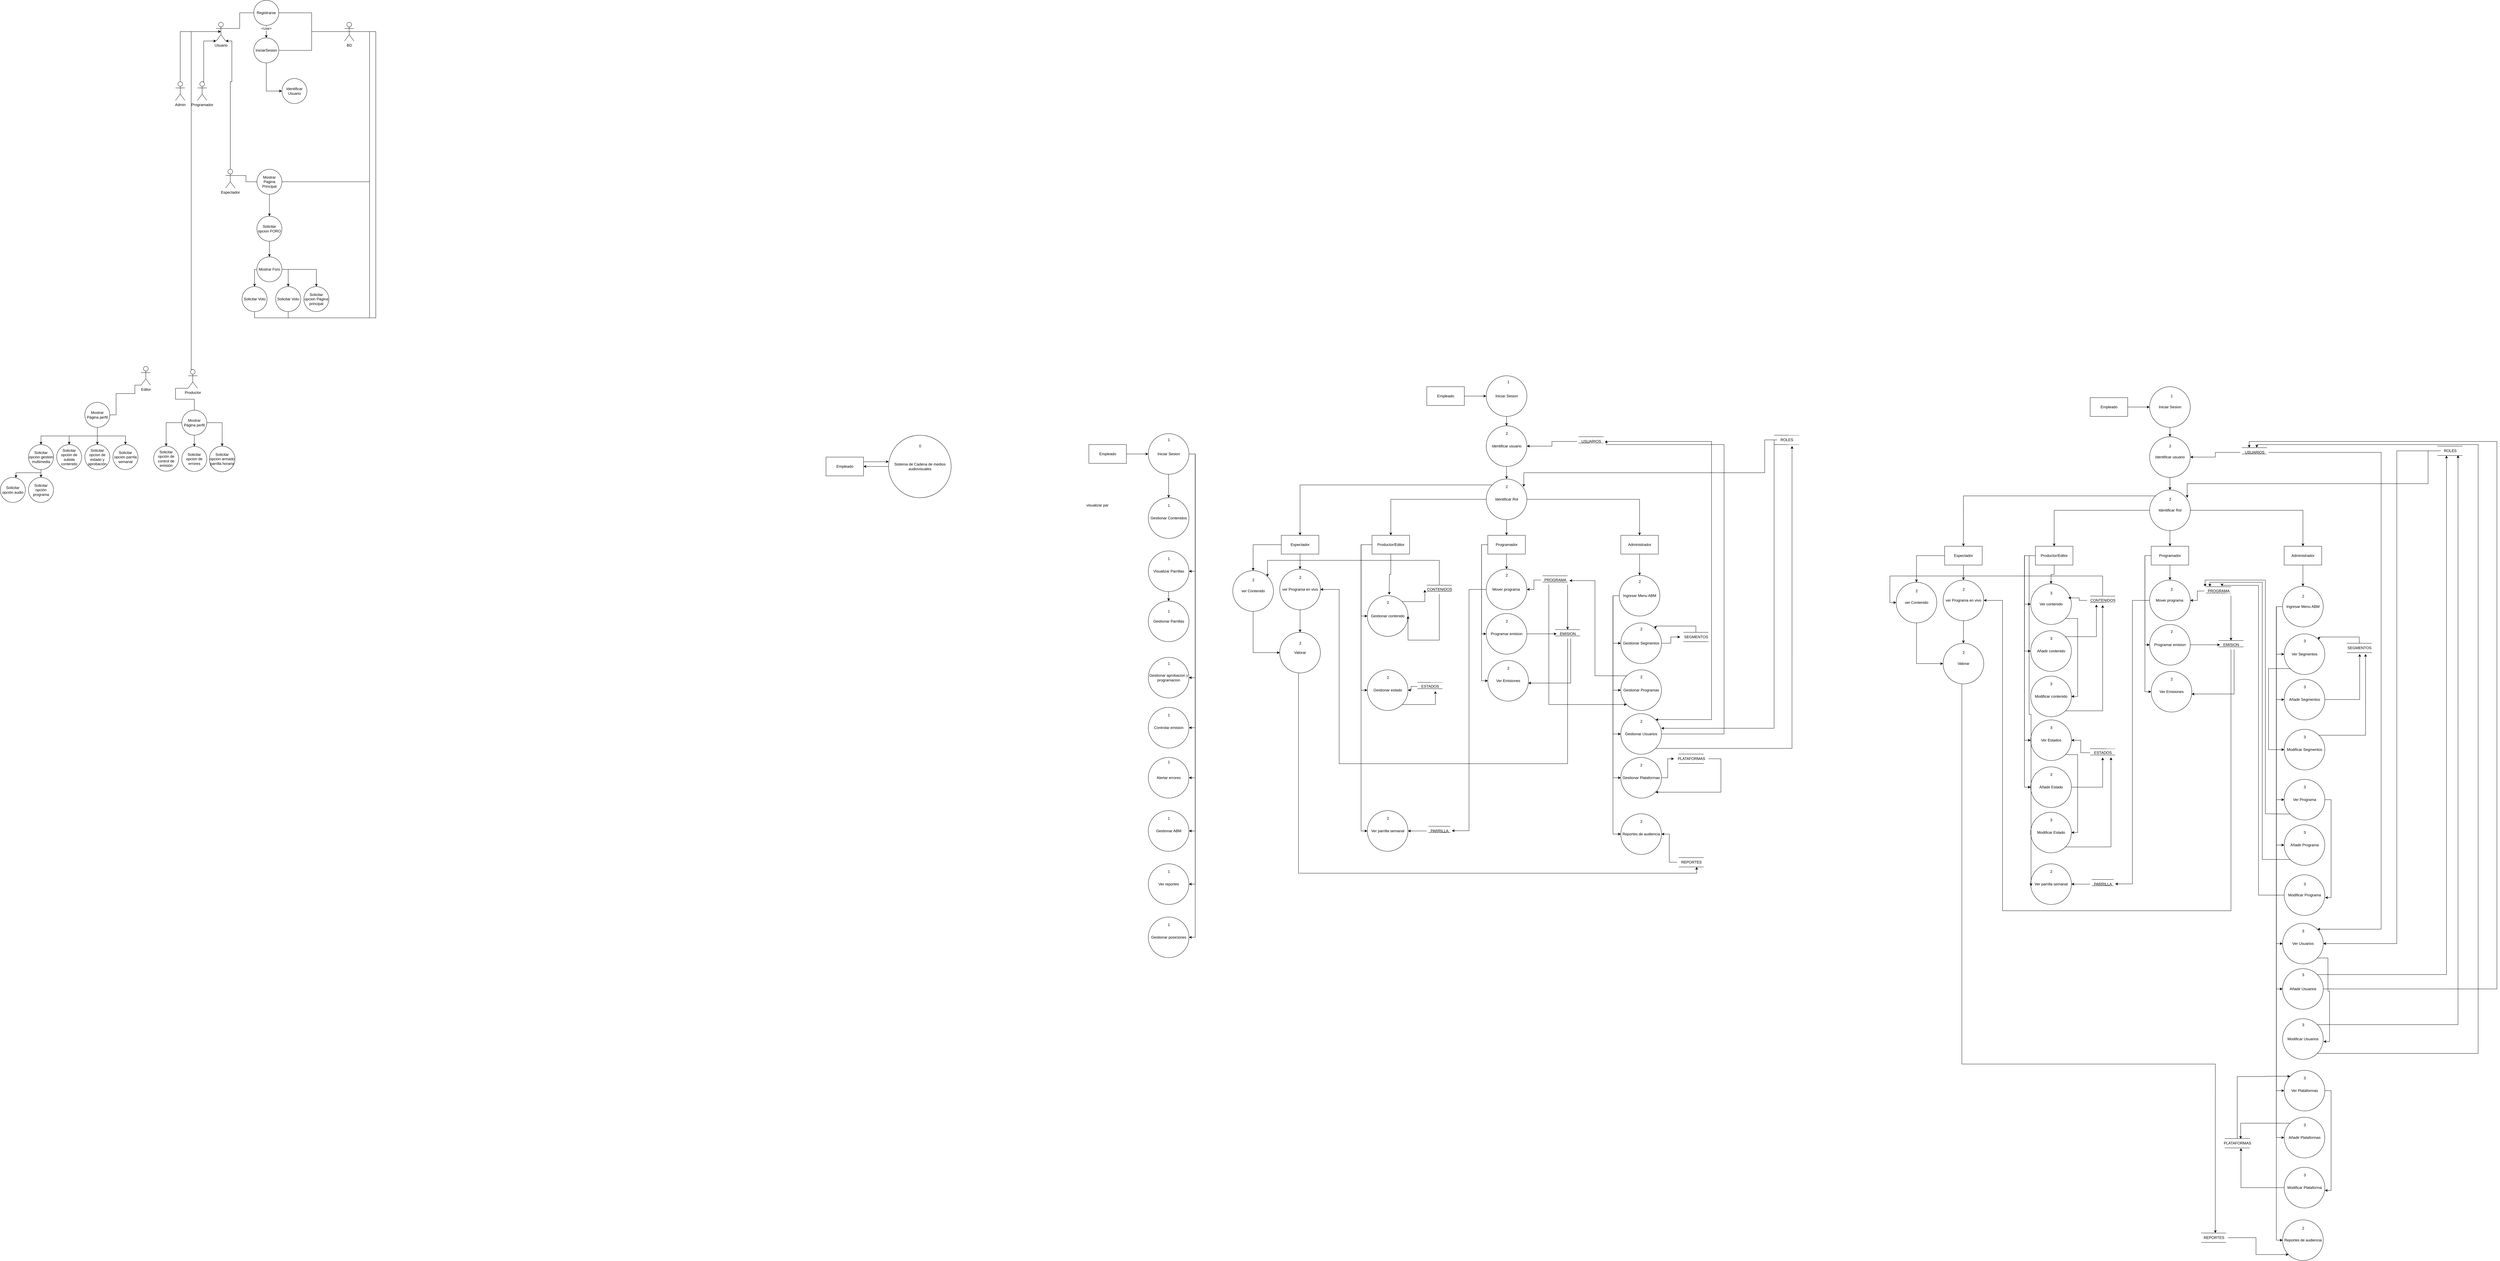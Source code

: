 <?xml version="1.0" encoding="UTF-8"?>
<mxfile version="28.2.5">
  <diagram name="Página-1" id="OckT843x-lJwrtBGM3gO">
    <mxGraphModel dx="3080" dy="1954" grid="1" gridSize="10" guides="1" tooltips="1" connect="1" arrows="1" fold="1" page="1" pageScale="1" pageWidth="827" pageHeight="1169" math="0" shadow="0">
      <root>
        <mxCell id="0" />
        <mxCell id="1" parent="0" />
        <mxCell id="jSK1wQsOqo6iw2RfOeqB-1" style="edgeStyle=orthogonalEdgeStyle;rounded=0;orthogonalLoop=1;jettySize=auto;html=1;exitX=1;exitY=0.333;exitDx=0;exitDy=0;exitPerimeter=0;entryX=0;entryY=0.5;entryDx=0;entryDy=0;endArrow=none;endFill=0;" parent="1" source="jSK1wQsOqo6iw2RfOeqB-2" target="jSK1wQsOqo6iw2RfOeqB-4" edge="1">
          <mxGeometry relative="1" as="geometry" />
        </mxCell>
        <mxCell id="jSK1wQsOqo6iw2RfOeqB-2" value="Usuario" style="shape=umlActor;verticalLabelPosition=bottom;verticalAlign=top;html=1;outlineConnect=0;" parent="1" vertex="1">
          <mxGeometry x="-850" y="-70" width="30" height="60" as="geometry" />
        </mxCell>
        <mxCell id="jSK1wQsOqo6iw2RfOeqB-3" style="edgeStyle=orthogonalEdgeStyle;rounded=0;orthogonalLoop=1;jettySize=auto;html=1;exitX=0.5;exitY=1;exitDx=0;exitDy=0;" parent="1" source="jSK1wQsOqo6iw2RfOeqB-4" target="jSK1wQsOqo6iw2RfOeqB-5" edge="1">
          <mxGeometry relative="1" as="geometry" />
        </mxCell>
        <mxCell id="T_bKocLDF5SG0f0tNBpL-326" value="&amp;lt;Use&amp;gt;" style="edgeLabel;html=1;align=center;verticalAlign=middle;resizable=0;points=[];" parent="jSK1wQsOqo6iw2RfOeqB-3" connectable="0" vertex="1">
          <mxGeometry x="-0.53" y="-3" relative="1" as="geometry">
            <mxPoint x="3" as="offset" />
          </mxGeometry>
        </mxCell>
        <mxCell id="jSK1wQsOqo6iw2RfOeqB-4" value="Registrarse" style="ellipse;whiteSpace=wrap;html=1;aspect=fixed;" parent="1" vertex="1">
          <mxGeometry x="-730" y="-140" width="80" height="80" as="geometry" />
        </mxCell>
        <mxCell id="T_bKocLDF5SG0f0tNBpL-328" style="edgeStyle=orthogonalEdgeStyle;rounded=0;orthogonalLoop=1;jettySize=auto;html=1;exitX=1;exitY=0.5;exitDx=0;exitDy=0;endArrow=none;endFill=0;entryX=0.5;entryY=0.5;entryDx=0;entryDy=0;entryPerimeter=0;" parent="1" source="jSK1wQsOqo6iw2RfOeqB-5" target="jSK1wQsOqo6iw2RfOeqB-6" edge="1">
          <mxGeometry relative="1" as="geometry">
            <mxPoint x="-440" y="-50" as="targetPoint" />
          </mxGeometry>
        </mxCell>
        <mxCell id="Albroaq3FVYr9AdbzQTs-22" style="edgeStyle=orthogonalEdgeStyle;rounded=0;orthogonalLoop=1;jettySize=auto;html=1;exitX=0.5;exitY=1;exitDx=0;exitDy=0;entryX=0;entryY=0.5;entryDx=0;entryDy=0;" parent="1" source="jSK1wQsOqo6iw2RfOeqB-5" target="Albroaq3FVYr9AdbzQTs-18" edge="1">
          <mxGeometry relative="1" as="geometry" />
        </mxCell>
        <mxCell id="jSK1wQsOqo6iw2RfOeqB-5" value="IniciarSesion" style="ellipse;whiteSpace=wrap;html=1;aspect=fixed;" parent="1" vertex="1">
          <mxGeometry x="-730" y="-20" width="80" height="80" as="geometry" />
        </mxCell>
        <mxCell id="Albroaq3FVYr9AdbzQTs-26" style="edgeStyle=orthogonalEdgeStyle;rounded=0;orthogonalLoop=1;jettySize=auto;html=1;entryX=1;entryY=0.5;entryDx=0;entryDy=0;endArrow=none;endFill=0;" parent="1" source="jSK1wQsOqo6iw2RfOeqB-6" target="Albroaq3FVYr9AdbzQTs-23" edge="1">
          <mxGeometry relative="1" as="geometry">
            <Array as="points">
              <mxPoint x="-360" y="-40" />
              <mxPoint x="-360" y="440" />
            </Array>
          </mxGeometry>
        </mxCell>
        <mxCell id="jSK1wQsOqo6iw2RfOeqB-6" value="BD" style="shape=umlActor;verticalLabelPosition=bottom;verticalAlign=top;html=1;outlineConnect=0;" parent="1" vertex="1">
          <mxGeometry x="-440" y="-70" width="30" height="60" as="geometry" />
        </mxCell>
        <mxCell id="T_bKocLDF5SG0f0tNBpL-332" style="edgeStyle=orthogonalEdgeStyle;rounded=0;orthogonalLoop=1;jettySize=auto;html=1;exitX=0.5;exitY=0;exitDx=0;exitDy=0;exitPerimeter=0;" parent="1" source="jSK1wQsOqo6iw2RfOeqB-7" target="jSK1wQsOqo6iw2RfOeqB-2" edge="1">
          <mxGeometry relative="1" as="geometry">
            <Array as="points">
              <mxPoint x="-800" y="120" />
              <mxPoint x="-800" y="-10" />
            </Array>
          </mxGeometry>
        </mxCell>
        <mxCell id="Albroaq3FVYr9AdbzQTs-27" style="edgeStyle=orthogonalEdgeStyle;rounded=0;orthogonalLoop=1;jettySize=auto;html=1;exitX=1;exitY=0.333;exitDx=0;exitDy=0;exitPerimeter=0;entryX=0;entryY=0.5;entryDx=0;entryDy=0;endArrow=none;endFill=0;" parent="1" source="jSK1wQsOqo6iw2RfOeqB-7" target="Albroaq3FVYr9AdbzQTs-23" edge="1">
          <mxGeometry relative="1" as="geometry" />
        </mxCell>
        <mxCell id="jSK1wQsOqo6iw2RfOeqB-7" value="Espectador" style="shape=umlActor;verticalLabelPosition=bottom;verticalAlign=top;html=1;outlineConnect=0;" parent="1" vertex="1">
          <mxGeometry x="-820" y="400" width="30" height="60" as="geometry" />
        </mxCell>
        <mxCell id="T_bKocLDF5SG0f0tNBpL-338" style="edgeStyle=orthogonalEdgeStyle;rounded=0;orthogonalLoop=1;jettySize=auto;html=1;exitX=0;exitY=1;exitDx=0;exitDy=0;exitPerimeter=0;entryX=0.5;entryY=0;entryDx=0;entryDy=0;endArrow=none;endFill=0;" parent="1" source="jSK1wQsOqo6iw2RfOeqB-8" target="Albroaq3FVYr9AdbzQTs-41" edge="1">
          <mxGeometry relative="1" as="geometry">
            <Array as="points">
              <mxPoint x="-980" y="1100" />
              <mxPoint x="-980" y="1135" />
              <mxPoint x="-920" y="1135" />
            </Array>
          </mxGeometry>
        </mxCell>
        <mxCell id="jSK1wQsOqo6iw2RfOeqB-8" value="Productor" style="shape=umlActor;verticalLabelPosition=bottom;verticalAlign=top;html=1;outlineConnect=0;" parent="1" vertex="1">
          <mxGeometry x="-940" y="1040" width="30" height="60" as="geometry" />
        </mxCell>
        <mxCell id="Albroaq3FVYr9AdbzQTs-14" style="edgeStyle=orthogonalEdgeStyle;rounded=0;orthogonalLoop=1;jettySize=auto;html=1;exitX=0.5;exitY=0;exitDx=0;exitDy=0;exitPerimeter=0;entryX=0;entryY=1;entryDx=0;entryDy=0;entryPerimeter=0;" parent="1" source="jSK1wQsOqo6iw2RfOeqB-9" target="jSK1wQsOqo6iw2RfOeqB-2" edge="1">
          <mxGeometry relative="1" as="geometry">
            <Array as="points">
              <mxPoint x="-890" y="120" />
              <mxPoint x="-890" y="-10" />
            </Array>
          </mxGeometry>
        </mxCell>
        <mxCell id="jSK1wQsOqo6iw2RfOeqB-9" value="Programador" style="shape=umlActor;verticalLabelPosition=bottom;verticalAlign=top;html=1;outlineConnect=0;" parent="1" vertex="1">
          <mxGeometry x="-910" y="120" width="30" height="60" as="geometry" />
        </mxCell>
        <mxCell id="Albroaq3FVYr9AdbzQTs-15" style="edgeStyle=orthogonalEdgeStyle;rounded=0;orthogonalLoop=1;jettySize=auto;html=1;exitX=0.5;exitY=0;exitDx=0;exitDy=0;exitPerimeter=0;entryX=0.5;entryY=0.5;entryDx=0;entryDy=0;entryPerimeter=0;" parent="1" source="jSK1wQsOqo6iw2RfOeqB-10" target="jSK1wQsOqo6iw2RfOeqB-2" edge="1">
          <mxGeometry relative="1" as="geometry">
            <Array as="points">
              <mxPoint x="-965" y="-40" />
            </Array>
          </mxGeometry>
        </mxCell>
        <mxCell id="jSK1wQsOqo6iw2RfOeqB-10" value="Admin" style="shape=umlActor;verticalLabelPosition=bottom;verticalAlign=top;html=1;outlineConnect=0;" parent="1" vertex="1">
          <mxGeometry x="-980" y="120" width="30" height="60" as="geometry" />
        </mxCell>
        <mxCell id="T_bKocLDF5SG0f0tNBpL-1" style="edgeStyle=orthogonalEdgeStyle;rounded=0;orthogonalLoop=1;jettySize=auto;html=1;exitX=1;exitY=1;exitDx=0;exitDy=0;entryX=1;entryY=0.5;entryDx=0;entryDy=0;" parent="1" edge="1">
          <mxGeometry relative="1" as="geometry">
            <mxPoint x="700" y="1118.284" as="sourcePoint" />
          </mxGeometry>
        </mxCell>
        <mxCell id="T_bKocLDF5SG0f0tNBpL-2" style="edgeStyle=orthogonalEdgeStyle;rounded=0;orthogonalLoop=1;jettySize=auto;html=1;exitX=0;exitY=0.5;exitDx=0;exitDy=0;entryX=1;entryY=0.5;entryDx=0;entryDy=0;" parent="1" source="T_bKocLDF5SG0f0tNBpL-3" target="T_bKocLDF5SG0f0tNBpL-5" edge="1">
          <mxGeometry relative="1" as="geometry" />
        </mxCell>
        <mxCell id="T_bKocLDF5SG0f0tNBpL-3" value="Sistema de Cadena de medios audiovisuales" style="ellipse;whiteSpace=wrap;html=1;aspect=fixed;" parent="1" vertex="1">
          <mxGeometry x="1298.716" y="1250" width="200" height="200" as="geometry" />
        </mxCell>
        <mxCell id="T_bKocLDF5SG0f0tNBpL-4" style="edgeStyle=orthogonalEdgeStyle;rounded=0;orthogonalLoop=1;jettySize=auto;html=1;exitX=1;exitY=0.25;exitDx=0;exitDy=0;entryX=0.003;entryY=0.423;entryDx=0;entryDy=0;entryPerimeter=0;" parent="1" source="T_bKocLDF5SG0f0tNBpL-5" target="T_bKocLDF5SG0f0tNBpL-3" edge="1">
          <mxGeometry relative="1" as="geometry" />
        </mxCell>
        <mxCell id="T_bKocLDF5SG0f0tNBpL-5" value="Empleado" style="rounded=0;whiteSpace=wrap;html=1;" parent="1" vertex="1">
          <mxGeometry x="1098.716" y="1320" width="120" height="60" as="geometry" />
        </mxCell>
        <mxCell id="T_bKocLDF5SG0f0tNBpL-6" style="edgeStyle=orthogonalEdgeStyle;rounded=0;orthogonalLoop=1;jettySize=auto;html=1;entryX=0;entryY=0.5;entryDx=0;entryDy=0;" parent="1" source="T_bKocLDF5SG0f0tNBpL-7" target="T_bKocLDF5SG0f0tNBpL-16" edge="1">
          <mxGeometry relative="1" as="geometry" />
        </mxCell>
        <mxCell id="T_bKocLDF5SG0f0tNBpL-7" value="Empleado" style="rounded=0;whiteSpace=wrap;html=1;" parent="1" vertex="1">
          <mxGeometry x="1938.716" y="1280" width="120" height="60" as="geometry" />
        </mxCell>
        <mxCell id="T_bKocLDF5SG0f0tNBpL-8" style="edgeStyle=orthogonalEdgeStyle;rounded=0;orthogonalLoop=1;jettySize=auto;html=1;" parent="1" source="T_bKocLDF5SG0f0tNBpL-16" target="T_bKocLDF5SG0f0tNBpL-17" edge="1">
          <mxGeometry relative="1" as="geometry" />
        </mxCell>
        <mxCell id="T_bKocLDF5SG0f0tNBpL-9" style="edgeStyle=orthogonalEdgeStyle;rounded=0;orthogonalLoop=1;jettySize=auto;html=1;exitX=1;exitY=0.5;exitDx=0;exitDy=0;entryX=1;entryY=0.5;entryDx=0;entryDy=0;" parent="1" source="T_bKocLDF5SG0f0tNBpL-16" target="T_bKocLDF5SG0f0tNBpL-19" edge="1">
          <mxGeometry relative="1" as="geometry" />
        </mxCell>
        <mxCell id="T_bKocLDF5SG0f0tNBpL-10" style="edgeStyle=orthogonalEdgeStyle;rounded=0;orthogonalLoop=1;jettySize=auto;html=1;exitX=1;exitY=0.5;exitDx=0;exitDy=0;entryX=1;entryY=0.5;entryDx=0;entryDy=0;" parent="1" source="T_bKocLDF5SG0f0tNBpL-16" target="T_bKocLDF5SG0f0tNBpL-20" edge="1">
          <mxGeometry relative="1" as="geometry" />
        </mxCell>
        <mxCell id="T_bKocLDF5SG0f0tNBpL-11" style="edgeStyle=orthogonalEdgeStyle;rounded=0;orthogonalLoop=1;jettySize=auto;html=1;exitX=1;exitY=0.5;exitDx=0;exitDy=0;entryX=1;entryY=0.5;entryDx=0;entryDy=0;" parent="1" source="T_bKocLDF5SG0f0tNBpL-16" target="T_bKocLDF5SG0f0tNBpL-22" edge="1">
          <mxGeometry relative="1" as="geometry" />
        </mxCell>
        <mxCell id="T_bKocLDF5SG0f0tNBpL-12" style="edgeStyle=orthogonalEdgeStyle;rounded=0;orthogonalLoop=1;jettySize=auto;html=1;exitX=1;exitY=0.5;exitDx=0;exitDy=0;entryX=1;entryY=0.5;entryDx=0;entryDy=0;" parent="1" source="T_bKocLDF5SG0f0tNBpL-16" target="T_bKocLDF5SG0f0tNBpL-23" edge="1">
          <mxGeometry relative="1" as="geometry" />
        </mxCell>
        <mxCell id="T_bKocLDF5SG0f0tNBpL-13" style="edgeStyle=orthogonalEdgeStyle;rounded=0;orthogonalLoop=1;jettySize=auto;html=1;exitX=1;exitY=0.5;exitDx=0;exitDy=0;entryX=1;entryY=0.5;entryDx=0;entryDy=0;" parent="1" source="T_bKocLDF5SG0f0tNBpL-16" target="T_bKocLDF5SG0f0tNBpL-24" edge="1">
          <mxGeometry relative="1" as="geometry" />
        </mxCell>
        <mxCell id="T_bKocLDF5SG0f0tNBpL-14" style="edgeStyle=orthogonalEdgeStyle;rounded=0;orthogonalLoop=1;jettySize=auto;html=1;exitX=1;exitY=0.5;exitDx=0;exitDy=0;entryX=1;entryY=0.5;entryDx=0;entryDy=0;" parent="1" source="T_bKocLDF5SG0f0tNBpL-16" target="T_bKocLDF5SG0f0tNBpL-25" edge="1">
          <mxGeometry relative="1" as="geometry" />
        </mxCell>
        <mxCell id="T_bKocLDF5SG0f0tNBpL-15" style="edgeStyle=orthogonalEdgeStyle;rounded=0;orthogonalLoop=1;jettySize=auto;html=1;exitX=1;exitY=0.5;exitDx=0;exitDy=0;entryX=1;entryY=0.5;entryDx=0;entryDy=0;" parent="1" source="T_bKocLDF5SG0f0tNBpL-16" target="T_bKocLDF5SG0f0tNBpL-26" edge="1">
          <mxGeometry relative="1" as="geometry" />
        </mxCell>
        <mxCell id="T_bKocLDF5SG0f0tNBpL-16" value="Iniciar Sesion" style="ellipse;whiteSpace=wrap;html=1;aspect=fixed;" parent="1" vertex="1">
          <mxGeometry x="2128.716" y="1245" width="130" height="130" as="geometry" />
        </mxCell>
        <mxCell id="T_bKocLDF5SG0f0tNBpL-17" value="Gestionar Contenidos" style="ellipse;whiteSpace=wrap;html=1;aspect=fixed;" parent="1" vertex="1">
          <mxGeometry x="2128.716" y="1450" width="130" height="130" as="geometry" />
        </mxCell>
        <mxCell id="T_bKocLDF5SG0f0tNBpL-18" style="edgeStyle=orthogonalEdgeStyle;rounded=0;orthogonalLoop=1;jettySize=auto;html=1;exitX=0.5;exitY=1;exitDx=0;exitDy=0;entryX=0.5;entryY=0;entryDx=0;entryDy=0;" parent="1" source="T_bKocLDF5SG0f0tNBpL-19" target="T_bKocLDF5SG0f0tNBpL-21" edge="1">
          <mxGeometry relative="1" as="geometry" />
        </mxCell>
        <mxCell id="T_bKocLDF5SG0f0tNBpL-19" value="Visualizar Parrillas" style="ellipse;whiteSpace=wrap;html=1;aspect=fixed;" parent="1" vertex="1">
          <mxGeometry x="2128.716" y="1620" width="130" height="130" as="geometry" />
        </mxCell>
        <mxCell id="T_bKocLDF5SG0f0tNBpL-20" value="Gestionar aprobacion y programacion" style="ellipse;whiteSpace=wrap;html=1;aspect=fixed;" parent="1" vertex="1">
          <mxGeometry x="2128.716" y="1960" width="130" height="130" as="geometry" />
        </mxCell>
        <mxCell id="T_bKocLDF5SG0f0tNBpL-21" value="Gestionar Parrillas" style="ellipse;whiteSpace=wrap;html=1;aspect=fixed;" parent="1" vertex="1">
          <mxGeometry x="2128.716" y="1780" width="130" height="130" as="geometry" />
        </mxCell>
        <mxCell id="T_bKocLDF5SG0f0tNBpL-22" value="Controlar emision" style="ellipse;whiteSpace=wrap;html=1;aspect=fixed;" parent="1" vertex="1">
          <mxGeometry x="2128.716" y="2120" width="130" height="130" as="geometry" />
        </mxCell>
        <mxCell id="T_bKocLDF5SG0f0tNBpL-23" value="Alertar errores" style="ellipse;whiteSpace=wrap;html=1;aspect=fixed;" parent="1" vertex="1">
          <mxGeometry x="2128.716" y="2280" width="130" height="130" as="geometry" />
        </mxCell>
        <mxCell id="T_bKocLDF5SG0f0tNBpL-24" value="Gestionar ABM" style="ellipse;whiteSpace=wrap;html=1;aspect=fixed;" parent="1" vertex="1">
          <mxGeometry x="2128.716" y="2450" width="130" height="130" as="geometry" />
        </mxCell>
        <mxCell id="T_bKocLDF5SG0f0tNBpL-25" value="Ver reportes" style="ellipse;whiteSpace=wrap;html=1;aspect=fixed;" parent="1" vertex="1">
          <mxGeometry x="2128.716" y="2620" width="130" height="130" as="geometry" />
        </mxCell>
        <mxCell id="T_bKocLDF5SG0f0tNBpL-26" value="Gestionar posiciones" style="ellipse;whiteSpace=wrap;html=1;aspect=fixed;" parent="1" vertex="1">
          <mxGeometry x="2128.716" y="2790" width="130" height="130" as="geometry" />
        </mxCell>
        <mxCell id="T_bKocLDF5SG0f0tNBpL-27" style="edgeStyle=orthogonalEdgeStyle;rounded=0;orthogonalLoop=1;jettySize=auto;html=1;entryX=0;entryY=0.5;entryDx=0;entryDy=0;" parent="1" source="T_bKocLDF5SG0f0tNBpL-28" target="T_bKocLDF5SG0f0tNBpL-30" edge="1">
          <mxGeometry relative="1" as="geometry" />
        </mxCell>
        <mxCell id="T_bKocLDF5SG0f0tNBpL-28" value="Empleado" style="rounded=0;whiteSpace=wrap;html=1;" parent="1" vertex="1">
          <mxGeometry x="3018.716" y="1095" width="120" height="60" as="geometry" />
        </mxCell>
        <mxCell id="T_bKocLDF5SG0f0tNBpL-29" style="edgeStyle=orthogonalEdgeStyle;rounded=0;orthogonalLoop=1;jettySize=auto;html=1;exitX=0.5;exitY=1;exitDx=0;exitDy=0;entryX=0.5;entryY=0;entryDx=0;entryDy=0;" parent="1" source="T_bKocLDF5SG0f0tNBpL-30" target="T_bKocLDF5SG0f0tNBpL-36" edge="1">
          <mxGeometry relative="1" as="geometry" />
        </mxCell>
        <mxCell id="T_bKocLDF5SG0f0tNBpL-30" value="Iniciar Sesion" style="ellipse;whiteSpace=wrap;html=1;aspect=fixed;" parent="1" vertex="1">
          <mxGeometry x="3208.716" y="1060" width="130" height="130" as="geometry" />
        </mxCell>
        <mxCell id="T_bKocLDF5SG0f0tNBpL-31" value="Ver parrilla semanal" style="ellipse;whiteSpace=wrap;html=1;aspect=fixed;" parent="1" vertex="1">
          <mxGeometry x="2828.716" y="2450" width="130" height="130" as="geometry" />
        </mxCell>
        <mxCell id="T_bKocLDF5SG0f0tNBpL-32" value="Gestionar estado" style="ellipse;whiteSpace=wrap;html=1;aspect=fixed;" parent="1" vertex="1">
          <mxGeometry x="2828.716" y="2000" width="130" height="130" as="geometry" />
        </mxCell>
        <mxCell id="T_bKocLDF5SG0f0tNBpL-33" style="edgeStyle=orthogonalEdgeStyle;rounded=0;orthogonalLoop=1;jettySize=auto;html=1;exitX=0;exitY=0.5;exitDx=0;exitDy=0;entryX=1;entryY=0.474;entryDx=0;entryDy=0;entryPerimeter=0;" parent="1" source="T_bKocLDF5SG0f0tNBpL-34" target="T_bKocLDF5SG0f0tNBpL-65" edge="1">
          <mxGeometry relative="1" as="geometry" />
        </mxCell>
        <mxCell id="T_bKocLDF5SG0f0tNBpL-34" value="Mover programa&amp;nbsp;" style="ellipse;whiteSpace=wrap;html=1;aspect=fixed;" parent="1" vertex="1">
          <mxGeometry x="3208.716" y="1678" width="130" height="130" as="geometry" />
        </mxCell>
        <mxCell id="T_bKocLDF5SG0f0tNBpL-35" style="edgeStyle=orthogonalEdgeStyle;rounded=0;orthogonalLoop=1;jettySize=auto;html=1;" parent="1" source="T_bKocLDF5SG0f0tNBpL-113" target="T_bKocLDF5SG0f0tNBpL-50" edge="1">
          <mxGeometry relative="1" as="geometry" />
        </mxCell>
        <mxCell id="T_bKocLDF5SG0f0tNBpL-36" value="Identificar usuario" style="ellipse;whiteSpace=wrap;html=1;aspect=fixed;" parent="1" vertex="1">
          <mxGeometry x="3208.716" y="1220" width="130" height="130" as="geometry" />
        </mxCell>
        <mxCell id="T_bKocLDF5SG0f0tNBpL-37" value="" style="endArrow=none;html=1;rounded=0;" parent="1" edge="1">
          <mxGeometry width="50" height="50" relative="1" as="geometry">
            <mxPoint x="3503.716" y="1254.84" as="sourcePoint" />
            <mxPoint x="3583.716" y="1255" as="targetPoint" />
            <Array as="points">
              <mxPoint x="3503.716" y="1254.84" />
            </Array>
          </mxGeometry>
        </mxCell>
        <mxCell id="T_bKocLDF5SG0f0tNBpL-38" value="" style="endArrow=none;html=1;rounded=0;" parent="1" edge="1">
          <mxGeometry width="50" height="50" relative="1" as="geometry">
            <mxPoint x="3503.716" y="1275" as="sourcePoint" />
            <mxPoint x="3583.716" y="1275.16" as="targetPoint" />
            <Array as="points">
              <mxPoint x="3503.716" y="1275" />
            </Array>
          </mxGeometry>
        </mxCell>
        <mxCell id="T_bKocLDF5SG0f0tNBpL-39" style="edgeStyle=orthogonalEdgeStyle;rounded=0;orthogonalLoop=1;jettySize=auto;html=1;entryX=1;entryY=0.5;entryDx=0;entryDy=0;" parent="1" source="T_bKocLDF5SG0f0tNBpL-94" target="T_bKocLDF5SG0f0tNBpL-36" edge="1">
          <mxGeometry relative="1" as="geometry" />
        </mxCell>
        <mxCell id="T_bKocLDF5SG0f0tNBpL-40" style="edgeStyle=orthogonalEdgeStyle;rounded=0;orthogonalLoop=1;jettySize=auto;html=1;exitX=0.5;exitY=1;exitDx=0;exitDy=0;" parent="1" source="T_bKocLDF5SG0f0tNBpL-44" edge="1">
          <mxGeometry relative="1" as="geometry">
            <mxPoint x="2898.716" y="1760" as="targetPoint" />
          </mxGeometry>
        </mxCell>
        <mxCell id="T_bKocLDF5SG0f0tNBpL-41" style="edgeStyle=orthogonalEdgeStyle;rounded=0;orthogonalLoop=1;jettySize=auto;html=1;exitX=0;exitY=0.5;exitDx=0;exitDy=0;entryX=0;entryY=0.5;entryDx=0;entryDy=0;" parent="1" source="T_bKocLDF5SG0f0tNBpL-44" target="T_bKocLDF5SG0f0tNBpL-51" edge="1">
          <mxGeometry relative="1" as="geometry" />
        </mxCell>
        <mxCell id="T_bKocLDF5SG0f0tNBpL-42" style="edgeStyle=orthogonalEdgeStyle;rounded=0;orthogonalLoop=1;jettySize=auto;html=1;exitX=0;exitY=0.5;exitDx=0;exitDy=0;entryX=0;entryY=0.5;entryDx=0;entryDy=0;" parent="1" source="T_bKocLDF5SG0f0tNBpL-44" target="T_bKocLDF5SG0f0tNBpL-32" edge="1">
          <mxGeometry relative="1" as="geometry">
            <mxPoint x="2798.716" y="2000" as="targetPoint" />
          </mxGeometry>
        </mxCell>
        <mxCell id="T_bKocLDF5SG0f0tNBpL-43" style="edgeStyle=orthogonalEdgeStyle;rounded=0;orthogonalLoop=1;jettySize=auto;html=1;exitX=0;exitY=0.5;exitDx=0;exitDy=0;entryX=0;entryY=0.5;entryDx=0;entryDy=0;" parent="1" source="T_bKocLDF5SG0f0tNBpL-44" target="T_bKocLDF5SG0f0tNBpL-31" edge="1">
          <mxGeometry relative="1" as="geometry" />
        </mxCell>
        <mxCell id="T_bKocLDF5SG0f0tNBpL-44" value="Productor/Editor" style="rounded=0;whiteSpace=wrap;html=1;" parent="1" vertex="1">
          <mxGeometry x="2843.716" y="1570" width="120" height="60" as="geometry" />
        </mxCell>
        <mxCell id="T_bKocLDF5SG0f0tNBpL-45" style="edgeStyle=orthogonalEdgeStyle;rounded=0;orthogonalLoop=1;jettySize=auto;html=1;exitX=0.5;exitY=1;exitDx=0;exitDy=0;entryX=0.5;entryY=0;entryDx=0;entryDy=0;" parent="1" source="T_bKocLDF5SG0f0tNBpL-48" target="T_bKocLDF5SG0f0tNBpL-34" edge="1">
          <mxGeometry relative="1" as="geometry" />
        </mxCell>
        <mxCell id="T_bKocLDF5SG0f0tNBpL-46" style="edgeStyle=orthogonalEdgeStyle;rounded=0;orthogonalLoop=1;jettySize=auto;html=1;exitX=0;exitY=0.5;exitDx=0;exitDy=0;entryX=0;entryY=0.5;entryDx=0;entryDy=0;" parent="1" source="T_bKocLDF5SG0f0tNBpL-48" target="T_bKocLDF5SG0f0tNBpL-72" edge="1">
          <mxGeometry relative="1" as="geometry" />
        </mxCell>
        <mxCell id="T_bKocLDF5SG0f0tNBpL-47" style="edgeStyle=orthogonalEdgeStyle;rounded=0;orthogonalLoop=1;jettySize=auto;html=1;exitX=0;exitY=0.5;exitDx=0;exitDy=0;entryX=0;entryY=0.5;entryDx=0;entryDy=0;" parent="1" source="T_bKocLDF5SG0f0tNBpL-48" target="T_bKocLDF5SG0f0tNBpL-104" edge="1">
          <mxGeometry relative="1" as="geometry" />
        </mxCell>
        <mxCell id="T_bKocLDF5SG0f0tNBpL-48" value="Programador" style="rounded=0;whiteSpace=wrap;html=1;" parent="1" vertex="1">
          <mxGeometry x="3213.716" y="1570" width="120" height="60" as="geometry" />
        </mxCell>
        <mxCell id="T_bKocLDF5SG0f0tNBpL-49" style="edgeStyle=orthogonalEdgeStyle;rounded=0;orthogonalLoop=1;jettySize=auto;html=1;exitX=0.5;exitY=1;exitDx=0;exitDy=0;" parent="1" source="T_bKocLDF5SG0f0tNBpL-50" target="T_bKocLDF5SG0f0tNBpL-78" edge="1">
          <mxGeometry relative="1" as="geometry" />
        </mxCell>
        <mxCell id="T_bKocLDF5SG0f0tNBpL-50" value="Administrador" style="rounded=0;whiteSpace=wrap;html=1;" parent="1" vertex="1">
          <mxGeometry x="3638.716" y="1570" width="120" height="60" as="geometry" />
        </mxCell>
        <mxCell id="T_bKocLDF5SG0f0tNBpL-51" value="Gestionar contenido" style="ellipse;whiteSpace=wrap;html=1;aspect=fixed;" parent="1" vertex="1">
          <mxGeometry x="2828.716" y="1763" width="130" height="130" as="geometry" />
        </mxCell>
        <mxCell id="T_bKocLDF5SG0f0tNBpL-52" value="2" style="text;html=1;align=center;verticalAlign=middle;resizable=0;points=[];autosize=1;strokeColor=none;fillColor=none;" parent="1" vertex="1">
          <mxGeometry x="2878.716" y="2460" width="30" height="30" as="geometry" />
        </mxCell>
        <mxCell id="T_bKocLDF5SG0f0tNBpL-53" value="" style="endArrow=none;html=1;rounded=0;" parent="1" edge="1">
          <mxGeometry width="50" height="50" relative="1" as="geometry">
            <mxPoint x="3018.716" y="1729.3" as="sourcePoint" />
            <mxPoint x="3098.716" y="1729.46" as="targetPoint" />
            <Array as="points">
              <mxPoint x="3018.716" y="1729.3" />
            </Array>
          </mxGeometry>
        </mxCell>
        <mxCell id="T_bKocLDF5SG0f0tNBpL-54" value="" style="endArrow=none;html=1;rounded=0;" parent="1" edge="1">
          <mxGeometry width="50" height="50" relative="1" as="geometry">
            <mxPoint x="3018.716" y="1749.46" as="sourcePoint" />
            <mxPoint x="3098.716" y="1749.62" as="targetPoint" />
            <Array as="points">
              <mxPoint x="3018.716" y="1749.46" />
            </Array>
          </mxGeometry>
        </mxCell>
        <mxCell id="T_bKocLDF5SG0f0tNBpL-55" style="edgeStyle=orthogonalEdgeStyle;rounded=0;orthogonalLoop=1;jettySize=auto;html=1;entryX=1;entryY=0.5;entryDx=0;entryDy=0;" parent="1" source="T_bKocLDF5SG0f0tNBpL-57" target="T_bKocLDF5SG0f0tNBpL-51" edge="1">
          <mxGeometry relative="1" as="geometry">
            <Array as="points">
              <mxPoint x="3058.716" y="1905" />
            </Array>
          </mxGeometry>
        </mxCell>
        <mxCell id="T_bKocLDF5SG0f0tNBpL-56" style="edgeStyle=orthogonalEdgeStyle;rounded=0;orthogonalLoop=1;jettySize=auto;html=1;entryX=1;entryY=0;entryDx=0;entryDy=0;" parent="1" source="T_bKocLDF5SG0f0tNBpL-57" target="T_bKocLDF5SG0f0tNBpL-289" edge="1">
          <mxGeometry relative="1" as="geometry">
            <Array as="points">
              <mxPoint x="3058.716" y="1650" />
              <mxPoint x="2509.716" y="1650" />
            </Array>
          </mxGeometry>
        </mxCell>
        <mxCell id="T_bKocLDF5SG0f0tNBpL-57" value="CONTENIDOS" style="text;html=1;align=center;verticalAlign=middle;resizable=0;points=[];autosize=1;strokeColor=none;fillColor=none;" parent="1" vertex="1">
          <mxGeometry x="3008.716" y="1728" width="100" height="30" as="geometry" />
        </mxCell>
        <mxCell id="T_bKocLDF5SG0f0tNBpL-58" value="" style="endArrow=none;html=1;rounded=0;" parent="1" edge="1">
          <mxGeometry width="50" height="50" relative="1" as="geometry">
            <mxPoint x="2988.716" y="2040" as="sourcePoint" />
            <mxPoint x="3068.716" y="2040.16" as="targetPoint" />
            <Array as="points">
              <mxPoint x="2988.716" y="2040" />
            </Array>
          </mxGeometry>
        </mxCell>
        <mxCell id="T_bKocLDF5SG0f0tNBpL-59" value="" style="endArrow=none;html=1;rounded=0;" parent="1" edge="1">
          <mxGeometry width="50" height="50" relative="1" as="geometry">
            <mxPoint x="2988.716" y="2060.16" as="sourcePoint" />
            <mxPoint x="3068.716" y="2060.32" as="targetPoint" />
            <Array as="points">
              <mxPoint x="2988.716" y="2060.16" />
            </Array>
          </mxGeometry>
        </mxCell>
        <mxCell id="T_bKocLDF5SG0f0tNBpL-60" style="edgeStyle=orthogonalEdgeStyle;rounded=0;orthogonalLoop=1;jettySize=auto;html=1;" parent="1" source="T_bKocLDF5SG0f0tNBpL-61" target="T_bKocLDF5SG0f0tNBpL-32" edge="1">
          <mxGeometry relative="1" as="geometry" />
        </mxCell>
        <mxCell id="T_bKocLDF5SG0f0tNBpL-61" value="ESTADOS" style="text;html=1;align=center;verticalAlign=middle;resizable=0;points=[];autosize=1;strokeColor=none;fillColor=none;" parent="1" vertex="1">
          <mxGeometry x="2988.716" y="2038" width="80" height="30" as="geometry" />
        </mxCell>
        <mxCell id="T_bKocLDF5SG0f0tNBpL-62" value="" style="endArrow=none;html=1;rounded=0;" parent="1" edge="1">
          <mxGeometry width="50" height="50" relative="1" as="geometry">
            <mxPoint x="3023.716" y="2500" as="sourcePoint" />
            <mxPoint x="3093.716" y="2500" as="targetPoint" />
          </mxGeometry>
        </mxCell>
        <mxCell id="T_bKocLDF5SG0f0tNBpL-63" value="" style="endArrow=none;html=1;rounded=0;" parent="1" edge="1">
          <mxGeometry width="50" height="50" relative="1" as="geometry">
            <mxPoint x="3023.716" y="2520" as="sourcePoint" />
            <mxPoint x="3093.716" y="2520" as="targetPoint" />
          </mxGeometry>
        </mxCell>
        <mxCell id="T_bKocLDF5SG0f0tNBpL-64" style="edgeStyle=orthogonalEdgeStyle;rounded=0;orthogonalLoop=1;jettySize=auto;html=1;entryX=1;entryY=0.5;entryDx=0;entryDy=0;" parent="1" source="T_bKocLDF5SG0f0tNBpL-65" target="T_bKocLDF5SG0f0tNBpL-31" edge="1">
          <mxGeometry relative="1" as="geometry" />
        </mxCell>
        <mxCell id="T_bKocLDF5SG0f0tNBpL-65" value="PARRILLA" style="text;html=1;align=center;verticalAlign=middle;resizable=0;points=[];autosize=1;strokeColor=none;fillColor=none;" parent="1" vertex="1">
          <mxGeometry x="3018.716" y="2500" width="80" height="30" as="geometry" />
        </mxCell>
        <mxCell id="T_bKocLDF5SG0f0tNBpL-66" value="" style="endArrow=none;html=1;rounded=0;" parent="1" edge="1">
          <mxGeometry width="50" height="50" relative="1" as="geometry">
            <mxPoint x="3388.716" y="1699.3" as="sourcePoint" />
            <mxPoint x="3468.716" y="1699.46" as="targetPoint" />
            <Array as="points">
              <mxPoint x="3388.716" y="1699.3" />
            </Array>
          </mxGeometry>
        </mxCell>
        <mxCell id="T_bKocLDF5SG0f0tNBpL-67" value="" style="endArrow=none;html=1;rounded=0;" parent="1" edge="1">
          <mxGeometry width="50" height="50" relative="1" as="geometry">
            <mxPoint x="3388.716" y="1719.46" as="sourcePoint" />
            <mxPoint x="3468.716" y="1719.62" as="targetPoint" />
            <Array as="points">
              <mxPoint x="3388.716" y="1719.46" />
            </Array>
          </mxGeometry>
        </mxCell>
        <mxCell id="T_bKocLDF5SG0f0tNBpL-68" style="edgeStyle=orthogonalEdgeStyle;rounded=0;orthogonalLoop=1;jettySize=auto;html=1;" parent="1" source="T_bKocLDF5SG0f0tNBpL-70" target="T_bKocLDF5SG0f0tNBpL-34" edge="1">
          <mxGeometry relative="1" as="geometry" />
        </mxCell>
        <mxCell id="T_bKocLDF5SG0f0tNBpL-69" style="edgeStyle=orthogonalEdgeStyle;rounded=0;orthogonalLoop=1;jettySize=auto;html=1;entryX=0;entryY=1;entryDx=0;entryDy=0;" parent="1" source="T_bKocLDF5SG0f0tNBpL-70" target="T_bKocLDF5SG0f0tNBpL-81" edge="1">
          <mxGeometry relative="1" as="geometry">
            <Array as="points">
              <mxPoint x="3408.716" y="2111" />
            </Array>
          </mxGeometry>
        </mxCell>
        <mxCell id="T_bKocLDF5SG0f0tNBpL-70" value="PROGRAMA" style="text;html=1;align=center;verticalAlign=middle;resizable=0;points=[];autosize=1;strokeColor=none;fillColor=none;" parent="1" vertex="1">
          <mxGeometry x="3383.716" y="1698" width="90" height="30" as="geometry" />
        </mxCell>
        <mxCell id="T_bKocLDF5SG0f0tNBpL-71" style="edgeStyle=orthogonalEdgeStyle;rounded=0;orthogonalLoop=1;jettySize=auto;html=1;" parent="1" source="T_bKocLDF5SG0f0tNBpL-72" target="T_bKocLDF5SG0f0tNBpL-103" edge="1">
          <mxGeometry relative="1" as="geometry" />
        </mxCell>
        <mxCell id="T_bKocLDF5SG0f0tNBpL-72" value="Programar emision" style="ellipse;whiteSpace=wrap;html=1;aspect=fixed;" parent="1" vertex="1">
          <mxGeometry x="3208.716" y="1820" width="130" height="130" as="geometry" />
        </mxCell>
        <mxCell id="T_bKocLDF5SG0f0tNBpL-73" style="edgeStyle=orthogonalEdgeStyle;rounded=0;orthogonalLoop=1;jettySize=auto;html=1;exitX=0;exitY=0.5;exitDx=0;exitDy=0;entryX=0;entryY=0.5;entryDx=0;entryDy=0;" parent="1" source="T_bKocLDF5SG0f0tNBpL-78" target="T_bKocLDF5SG0f0tNBpL-83" edge="1">
          <mxGeometry relative="1" as="geometry" />
        </mxCell>
        <mxCell id="T_bKocLDF5SG0f0tNBpL-74" style="edgeStyle=orthogonalEdgeStyle;rounded=0;orthogonalLoop=1;jettySize=auto;html=1;exitX=0;exitY=0.5;exitDx=0;exitDy=0;entryX=0;entryY=0.5;entryDx=0;entryDy=0;" parent="1" source="T_bKocLDF5SG0f0tNBpL-78" target="T_bKocLDF5SG0f0tNBpL-81" edge="1">
          <mxGeometry relative="1" as="geometry" />
        </mxCell>
        <mxCell id="T_bKocLDF5SG0f0tNBpL-75" style="edgeStyle=orthogonalEdgeStyle;rounded=0;orthogonalLoop=1;jettySize=auto;html=1;exitX=0;exitY=0.5;exitDx=0;exitDy=0;entryX=0;entryY=0.5;entryDx=0;entryDy=0;" parent="1" source="T_bKocLDF5SG0f0tNBpL-78" target="T_bKocLDF5SG0f0tNBpL-85" edge="1">
          <mxGeometry relative="1" as="geometry" />
        </mxCell>
        <mxCell id="T_bKocLDF5SG0f0tNBpL-76" style="edgeStyle=orthogonalEdgeStyle;rounded=0;orthogonalLoop=1;jettySize=auto;html=1;exitX=0;exitY=0.5;exitDx=0;exitDy=0;entryX=0;entryY=0.5;entryDx=0;entryDy=0;" parent="1" source="T_bKocLDF5SG0f0tNBpL-78" target="T_bKocLDF5SG0f0tNBpL-87" edge="1">
          <mxGeometry relative="1" as="geometry" />
        </mxCell>
        <mxCell id="T_bKocLDF5SG0f0tNBpL-77" style="edgeStyle=orthogonalEdgeStyle;rounded=0;orthogonalLoop=1;jettySize=auto;html=1;exitX=0;exitY=0.5;exitDx=0;exitDy=0;entryX=0;entryY=0.5;entryDx=0;entryDy=0;" parent="1" source="T_bKocLDF5SG0f0tNBpL-78" target="T_bKocLDF5SG0f0tNBpL-79" edge="1">
          <mxGeometry relative="1" as="geometry" />
        </mxCell>
        <mxCell id="T_bKocLDF5SG0f0tNBpL-78" value="Ingresar Menu ABM" style="ellipse;whiteSpace=wrap;html=1;aspect=fixed;" parent="1" vertex="1">
          <mxGeometry x="3633.716" y="1698" width="130" height="130" as="geometry" />
        </mxCell>
        <mxCell id="T_bKocLDF5SG0f0tNBpL-79" value="Reportes de audiencia" style="ellipse;whiteSpace=wrap;html=1;aspect=fixed;" parent="1" vertex="1">
          <mxGeometry x="3638.716" y="2460" width="130" height="130" as="geometry" />
        </mxCell>
        <mxCell id="T_bKocLDF5SG0f0tNBpL-80" style="edgeStyle=orthogonalEdgeStyle;rounded=0;orthogonalLoop=1;jettySize=auto;html=1;exitX=0;exitY=0;exitDx=0;exitDy=0;entryX=1.008;entryY=0.559;entryDx=0;entryDy=0;entryPerimeter=0;" parent="1" source="T_bKocLDF5SG0f0tNBpL-81" target="T_bKocLDF5SG0f0tNBpL-70" edge="1">
          <mxGeometry relative="1" as="geometry" />
        </mxCell>
        <mxCell id="T_bKocLDF5SG0f0tNBpL-81" value="Gestionar Programas" style="ellipse;whiteSpace=wrap;html=1;aspect=fixed;" parent="1" vertex="1">
          <mxGeometry x="3638.716" y="2000" width="130" height="130" as="geometry" />
        </mxCell>
        <mxCell id="T_bKocLDF5SG0f0tNBpL-82" style="edgeStyle=orthogonalEdgeStyle;rounded=0;orthogonalLoop=1;jettySize=auto;html=1;exitX=1;exitY=0.5;exitDx=0;exitDy=0;" parent="1" source="T_bKocLDF5SG0f0tNBpL-83" target="T_bKocLDF5SG0f0tNBpL-108" edge="1">
          <mxGeometry relative="1" as="geometry" />
        </mxCell>
        <mxCell id="T_bKocLDF5SG0f0tNBpL-83" value="Gestionar Segmentos" style="ellipse;whiteSpace=wrap;html=1;aspect=fixed;" parent="1" vertex="1">
          <mxGeometry x="3638.716" y="1850" width="130" height="130" as="geometry" />
        </mxCell>
        <mxCell id="T_bKocLDF5SG0f0tNBpL-84" style="edgeStyle=orthogonalEdgeStyle;rounded=0;orthogonalLoop=1;jettySize=auto;html=1;entryX=1.044;entryY=0.367;entryDx=0;entryDy=0;entryPerimeter=0;" parent="1" source="T_bKocLDF5SG0f0tNBpL-85" target="T_bKocLDF5SG0f0tNBpL-94" edge="1">
          <mxGeometry relative="1" as="geometry">
            <Array as="points">
              <mxPoint x="3968.716" y="2205" />
              <mxPoint x="3968.716" y="1280" />
              <mxPoint x="3592.716" y="1280" />
            </Array>
          </mxGeometry>
        </mxCell>
        <mxCell id="T_bKocLDF5SG0f0tNBpL-85" value="Gestionar Usuarios" style="ellipse;whiteSpace=wrap;html=1;aspect=fixed;" parent="1" vertex="1">
          <mxGeometry x="3638.716" y="2140" width="130" height="130" as="geometry" />
        </mxCell>
        <mxCell id="T_bKocLDF5SG0f0tNBpL-86" style="edgeStyle=orthogonalEdgeStyle;rounded=0;orthogonalLoop=1;jettySize=auto;html=1;" parent="1" source="T_bKocLDF5SG0f0tNBpL-87" target="T_bKocLDF5SG0f0tNBpL-98" edge="1">
          <mxGeometry relative="1" as="geometry" />
        </mxCell>
        <mxCell id="T_bKocLDF5SG0f0tNBpL-87" value="Gestionar Plataformas" style="ellipse;whiteSpace=wrap;html=1;aspect=fixed;" parent="1" vertex="1">
          <mxGeometry x="3638.716" y="2280" width="130" height="130" as="geometry" />
        </mxCell>
        <mxCell id="T_bKocLDF5SG0f0tNBpL-88" value="" style="endArrow=none;html=1;rounded=0;" parent="1" edge="1">
          <mxGeometry width="50" height="50" relative="1" as="geometry">
            <mxPoint x="3823.716" y="2600" as="sourcePoint" />
            <mxPoint x="3903.716" y="2600.16" as="targetPoint" />
            <Array as="points">
              <mxPoint x="3823.716" y="2600" />
            </Array>
          </mxGeometry>
        </mxCell>
        <mxCell id="T_bKocLDF5SG0f0tNBpL-89" value="" style="endArrow=none;html=1;rounded=0;" parent="1" edge="1">
          <mxGeometry width="50" height="50" relative="1" as="geometry">
            <mxPoint x="3823.716" y="2630" as="sourcePoint" />
            <mxPoint x="3903.716" y="2630.16" as="targetPoint" />
            <Array as="points">
              <mxPoint x="3823.716" y="2630" />
            </Array>
          </mxGeometry>
        </mxCell>
        <mxCell id="T_bKocLDF5SG0f0tNBpL-90" style="edgeStyle=orthogonalEdgeStyle;rounded=0;orthogonalLoop=1;jettySize=auto;html=1;entryX=1;entryY=0.5;entryDx=0;entryDy=0;" parent="1" source="T_bKocLDF5SG0f0tNBpL-91" target="T_bKocLDF5SG0f0tNBpL-79" edge="1">
          <mxGeometry relative="1" as="geometry" />
        </mxCell>
        <mxCell id="T_bKocLDF5SG0f0tNBpL-91" value="REPORTES" style="text;html=1;align=center;verticalAlign=middle;resizable=0;points=[];autosize=1;strokeColor=none;fillColor=none;" parent="1" vertex="1">
          <mxGeometry x="3818.716" y="2600" width="90" height="30" as="geometry" />
        </mxCell>
        <mxCell id="T_bKocLDF5SG0f0tNBpL-92" value="" style="endArrow=none;html=1;rounded=0;" parent="1" target="T_bKocLDF5SG0f0tNBpL-94" edge="1">
          <mxGeometry width="50" height="50" relative="1" as="geometry">
            <mxPoint x="3498.716" y="1284.92" as="sourcePoint" />
            <mxPoint x="3578.716" y="1285.08" as="targetPoint" />
            <Array as="points" />
          </mxGeometry>
        </mxCell>
        <mxCell id="T_bKocLDF5SG0f0tNBpL-93" style="edgeStyle=orthogonalEdgeStyle;rounded=0;orthogonalLoop=1;jettySize=auto;html=1;entryX=1;entryY=0;entryDx=0;entryDy=0;" parent="1" source="T_bKocLDF5SG0f0tNBpL-94" target="T_bKocLDF5SG0f0tNBpL-85" edge="1">
          <mxGeometry relative="1" as="geometry">
            <Array as="points">
              <mxPoint x="3928.716" y="1270" />
              <mxPoint x="3928.716" y="2159" />
            </Array>
          </mxGeometry>
        </mxCell>
        <mxCell id="T_bKocLDF5SG0f0tNBpL-94" value="USUARIOS" style="text;html=1;align=center;verticalAlign=middle;resizable=0;points=[];autosize=1;strokeColor=none;fillColor=none;" parent="1" vertex="1">
          <mxGeometry x="3498.716" y="1255" width="90" height="30" as="geometry" />
        </mxCell>
        <mxCell id="T_bKocLDF5SG0f0tNBpL-95" value="" style="endArrow=none;html=1;rounded=0;" parent="1" edge="1">
          <mxGeometry width="50" height="50" relative="1" as="geometry">
            <mxPoint x="3823.716" y="2269.17" as="sourcePoint" />
            <mxPoint x="3903.716" y="2269.33" as="targetPoint" />
            <Array as="points">
              <mxPoint x="3823.716" y="2269.17" />
            </Array>
          </mxGeometry>
        </mxCell>
        <mxCell id="T_bKocLDF5SG0f0tNBpL-96" value="" style="endArrow=none;html=1;rounded=0;" parent="1" edge="1">
          <mxGeometry width="50" height="50" relative="1" as="geometry">
            <mxPoint x="3823.716" y="2299.17" as="sourcePoint" />
            <mxPoint x="3903.716" y="2299.33" as="targetPoint" />
            <Array as="points">
              <mxPoint x="3823.716" y="2299.17" />
            </Array>
          </mxGeometry>
        </mxCell>
        <mxCell id="T_bKocLDF5SG0f0tNBpL-97" style="edgeStyle=orthogonalEdgeStyle;rounded=0;orthogonalLoop=1;jettySize=auto;html=1;entryX=1;entryY=1;entryDx=0;entryDy=0;" parent="1" source="T_bKocLDF5SG0f0tNBpL-98" target="T_bKocLDF5SG0f0tNBpL-87" edge="1">
          <mxGeometry relative="1" as="geometry">
            <Array as="points">
              <mxPoint x="3958.716" y="2284" />
              <mxPoint x="3958.716" y="2391" />
            </Array>
          </mxGeometry>
        </mxCell>
        <mxCell id="T_bKocLDF5SG0f0tNBpL-98" value="PLATAFORMAS" style="text;html=1;align=center;verticalAlign=middle;resizable=0;points=[];autosize=1;strokeColor=none;fillColor=none;" parent="1" vertex="1">
          <mxGeometry x="3808.716" y="2269.17" width="110" height="30" as="geometry" />
        </mxCell>
        <mxCell id="T_bKocLDF5SG0f0tNBpL-99" value="" style="endArrow=none;html=1;rounded=0;" parent="1" edge="1">
          <mxGeometry width="50" height="50" relative="1" as="geometry">
            <mxPoint x="3428.716" y="1871.3" as="sourcePoint" />
            <mxPoint x="3508.716" y="1871.46" as="targetPoint" />
            <Array as="points">
              <mxPoint x="3428.716" y="1871.3" />
            </Array>
          </mxGeometry>
        </mxCell>
        <mxCell id="T_bKocLDF5SG0f0tNBpL-100" value="" style="endArrow=none;html=1;rounded=0;" parent="1" edge="1">
          <mxGeometry width="50" height="50" relative="1" as="geometry">
            <mxPoint x="3428.716" y="1891.46" as="sourcePoint" />
            <mxPoint x="3508.716" y="1891.62" as="targetPoint" />
            <Array as="points">
              <mxPoint x="3428.716" y="1891.46" />
            </Array>
          </mxGeometry>
        </mxCell>
        <mxCell id="T_bKocLDF5SG0f0tNBpL-101" style="edgeStyle=orthogonalEdgeStyle;rounded=0;orthogonalLoop=1;jettySize=auto;html=1;entryX=0.994;entryY=0.556;entryDx=0;entryDy=0;entryPerimeter=0;" parent="1" source="T_bKocLDF5SG0f0tNBpL-103" target="T_bKocLDF5SG0f0tNBpL-104" edge="1">
          <mxGeometry relative="1" as="geometry">
            <Array as="points">
              <mxPoint x="3478.716" y="2042" />
            </Array>
          </mxGeometry>
        </mxCell>
        <mxCell id="T_bKocLDF5SG0f0tNBpL-102" style="edgeStyle=orthogonalEdgeStyle;rounded=0;orthogonalLoop=1;jettySize=auto;html=1;entryX=1;entryY=0.5;entryDx=0;entryDy=0;" parent="1" source="T_bKocLDF5SG0f0tNBpL-103" target="T_bKocLDF5SG0f0tNBpL-122" edge="1">
          <mxGeometry relative="1" as="geometry">
            <Array as="points">
              <mxPoint x="3468.716" y="2300" />
              <mxPoint x="2738.716" y="2300" />
              <mxPoint x="2738.716" y="1743" />
            </Array>
          </mxGeometry>
        </mxCell>
        <mxCell id="T_bKocLDF5SG0f0tNBpL-103" value="EMISION" style="text;html=1;align=center;verticalAlign=middle;resizable=0;points=[];autosize=1;strokeColor=none;fillColor=none;" parent="1" vertex="1">
          <mxGeometry x="3433.716" y="1870" width="70" height="30" as="geometry" />
        </mxCell>
        <mxCell id="T_bKocLDF5SG0f0tNBpL-104" value="Ver Emisiones" style="ellipse;whiteSpace=wrap;html=1;aspect=fixed;" parent="1" vertex="1">
          <mxGeometry x="3213.716" y="1970" width="130" height="130" as="geometry" />
        </mxCell>
        <mxCell id="T_bKocLDF5SG0f0tNBpL-105" value="" style="endArrow=none;html=1;rounded=0;" parent="1" edge="1">
          <mxGeometry width="50" height="50" relative="1" as="geometry">
            <mxPoint x="3838.716" y="1880" as="sourcePoint" />
            <mxPoint x="3918.716" y="1880.16" as="targetPoint" />
            <Array as="points">
              <mxPoint x="3838.716" y="1880" />
            </Array>
          </mxGeometry>
        </mxCell>
        <mxCell id="T_bKocLDF5SG0f0tNBpL-106" value="" style="endArrow=none;html=1;rounded=0;" parent="1" edge="1">
          <mxGeometry width="50" height="50" relative="1" as="geometry">
            <mxPoint x="3838.716" y="1910" as="sourcePoint" />
            <mxPoint x="3918.716" y="1910.16" as="targetPoint" />
            <Array as="points">
              <mxPoint x="3838.716" y="1910" />
            </Array>
          </mxGeometry>
        </mxCell>
        <mxCell id="T_bKocLDF5SG0f0tNBpL-107" style="edgeStyle=orthogonalEdgeStyle;rounded=0;orthogonalLoop=1;jettySize=auto;html=1;entryX=1;entryY=0;entryDx=0;entryDy=0;" parent="1" source="T_bKocLDF5SG0f0tNBpL-108" target="T_bKocLDF5SG0f0tNBpL-83" edge="1">
          <mxGeometry relative="1" as="geometry">
            <Array as="points">
              <mxPoint x="3878.716" y="1860" />
              <mxPoint x="3749.716" y="1860" />
            </Array>
          </mxGeometry>
        </mxCell>
        <mxCell id="T_bKocLDF5SG0f0tNBpL-108" value="SEGMENTOS" style="text;html=1;align=center;verticalAlign=middle;resizable=0;points=[];autosize=1;strokeColor=none;fillColor=none;" parent="1" vertex="1">
          <mxGeometry x="3828.716" y="1880" width="100" height="30" as="geometry" />
        </mxCell>
        <mxCell id="T_bKocLDF5SG0f0tNBpL-109" value="" style="edgeStyle=orthogonalEdgeStyle;rounded=0;orthogonalLoop=1;jettySize=auto;html=1;exitX=0.5;exitY=1;exitDx=0;exitDy=0;" parent="1" source="T_bKocLDF5SG0f0tNBpL-36" target="T_bKocLDF5SG0f0tNBpL-113" edge="1">
          <mxGeometry relative="1" as="geometry">
            <mxPoint x="3273.716" y="1350" as="sourcePoint" />
            <mxPoint x="3698.716" y="1570" as="targetPoint" />
          </mxGeometry>
        </mxCell>
        <mxCell id="T_bKocLDF5SG0f0tNBpL-110" style="edgeStyle=orthogonalEdgeStyle;rounded=0;orthogonalLoop=1;jettySize=auto;html=1;exitX=0;exitY=0.5;exitDx=0;exitDy=0;" parent="1" source="T_bKocLDF5SG0f0tNBpL-113" target="T_bKocLDF5SG0f0tNBpL-44" edge="1">
          <mxGeometry relative="1" as="geometry" />
        </mxCell>
        <mxCell id="T_bKocLDF5SG0f0tNBpL-111" style="edgeStyle=orthogonalEdgeStyle;rounded=0;orthogonalLoop=1;jettySize=auto;html=1;exitX=0.5;exitY=1;exitDx=0;exitDy=0;entryX=0.5;entryY=0;entryDx=0;entryDy=0;" parent="1" source="T_bKocLDF5SG0f0tNBpL-113" target="T_bKocLDF5SG0f0tNBpL-48" edge="1">
          <mxGeometry relative="1" as="geometry" />
        </mxCell>
        <mxCell id="T_bKocLDF5SG0f0tNBpL-112" style="edgeStyle=orthogonalEdgeStyle;rounded=0;orthogonalLoop=1;jettySize=auto;html=1;exitX=0;exitY=0;exitDx=0;exitDy=0;entryX=0.5;entryY=0;entryDx=0;entryDy=0;" parent="1" source="T_bKocLDF5SG0f0tNBpL-113" target="T_bKocLDF5SG0f0tNBpL-120" edge="1">
          <mxGeometry relative="1" as="geometry" />
        </mxCell>
        <mxCell id="T_bKocLDF5SG0f0tNBpL-113" value="Identificar Rol" style="ellipse;whiteSpace=wrap;html=1;aspect=fixed;" parent="1" vertex="1">
          <mxGeometry x="3208.716" y="1390" width="130" height="130" as="geometry" />
        </mxCell>
        <mxCell id="T_bKocLDF5SG0f0tNBpL-114" value="" style="endArrow=none;html=1;rounded=0;" parent="1" edge="1">
          <mxGeometry width="50" height="50" relative="1" as="geometry">
            <mxPoint x="4128.716" y="1250" as="sourcePoint" />
            <mxPoint x="4208.716" y="1250.16" as="targetPoint" />
            <Array as="points">
              <mxPoint x="4128.716" y="1250" />
            </Array>
          </mxGeometry>
        </mxCell>
        <mxCell id="T_bKocLDF5SG0f0tNBpL-115" value="" style="endArrow=none;html=1;rounded=0;" parent="1" edge="1">
          <mxGeometry width="50" height="50" relative="1" as="geometry">
            <mxPoint x="4128.716" y="1280" as="sourcePoint" />
            <mxPoint x="4208.716" y="1280.16" as="targetPoint" />
            <Array as="points">
              <mxPoint x="4128.716" y="1280" />
            </Array>
          </mxGeometry>
        </mxCell>
        <mxCell id="T_bKocLDF5SG0f0tNBpL-116" value="ROLES" style="text;html=1;align=center;verticalAlign=middle;resizable=0;points=[];autosize=1;strokeColor=none;fillColor=none;" parent="1" vertex="1">
          <mxGeometry x="4138.716" y="1250" width="60" height="30" as="geometry" />
        </mxCell>
        <mxCell id="T_bKocLDF5SG0f0tNBpL-117" style="edgeStyle=orthogonalEdgeStyle;rounded=0;orthogonalLoop=1;jettySize=auto;html=1;entryX=0.923;entryY=0.192;entryDx=0;entryDy=0;entryPerimeter=0;" parent="1" source="T_bKocLDF5SG0f0tNBpL-116" target="T_bKocLDF5SG0f0tNBpL-113" edge="1">
          <mxGeometry relative="1" as="geometry">
            <Array as="points">
              <mxPoint x="4098.716" y="1265" />
              <mxPoint x="4098.716" y="1370" />
              <mxPoint x="3328.716" y="1370" />
            </Array>
          </mxGeometry>
        </mxCell>
        <mxCell id="T_bKocLDF5SG0f0tNBpL-118" style="edgeStyle=orthogonalEdgeStyle;rounded=0;orthogonalLoop=1;jettySize=auto;html=1;exitX=0.5;exitY=1;exitDx=0;exitDy=0;entryX=0.5;entryY=0;entryDx=0;entryDy=0;" parent="1" source="T_bKocLDF5SG0f0tNBpL-120" target="T_bKocLDF5SG0f0tNBpL-122" edge="1">
          <mxGeometry relative="1" as="geometry" />
        </mxCell>
        <mxCell id="T_bKocLDF5SG0f0tNBpL-119" style="edgeStyle=orthogonalEdgeStyle;rounded=0;orthogonalLoop=1;jettySize=auto;html=1;exitX=0;exitY=0.5;exitDx=0;exitDy=0;" parent="1" source="T_bKocLDF5SG0f0tNBpL-120" target="T_bKocLDF5SG0f0tNBpL-289" edge="1">
          <mxGeometry relative="1" as="geometry" />
        </mxCell>
        <mxCell id="T_bKocLDF5SG0f0tNBpL-120" value="Espectador" style="rounded=0;whiteSpace=wrap;html=1;" parent="1" vertex="1">
          <mxGeometry x="2553.716" y="1570" width="120" height="60" as="geometry" />
        </mxCell>
        <mxCell id="T_bKocLDF5SG0f0tNBpL-121" style="edgeStyle=orthogonalEdgeStyle;rounded=0;orthogonalLoop=1;jettySize=auto;html=1;exitX=0.5;exitY=1;exitDx=0;exitDy=0;entryX=0.5;entryY=0;entryDx=0;entryDy=0;" parent="1" source="T_bKocLDF5SG0f0tNBpL-122" target="T_bKocLDF5SG0f0tNBpL-123" edge="1">
          <mxGeometry relative="1" as="geometry" />
        </mxCell>
        <mxCell id="T_bKocLDF5SG0f0tNBpL-122" value="ver Programa en vivo" style="ellipse;whiteSpace=wrap;html=1;aspect=fixed;" parent="1" vertex="1">
          <mxGeometry x="2548.716" y="1678" width="130" height="130" as="geometry" />
        </mxCell>
        <mxCell id="T_bKocLDF5SG0f0tNBpL-123" value="Valorar" style="ellipse;whiteSpace=wrap;html=1;aspect=fixed;" parent="1" vertex="1">
          <mxGeometry x="2548.716" y="1880" width="130" height="130" as="geometry" />
        </mxCell>
        <mxCell id="T_bKocLDF5SG0f0tNBpL-124" style="edgeStyle=orthogonalEdgeStyle;rounded=0;orthogonalLoop=1;jettySize=auto;html=1;entryX=0.5;entryY=0.042;entryDx=0;entryDy=0;entryPerimeter=0;" parent="1" source="T_bKocLDF5SG0f0tNBpL-70" target="T_bKocLDF5SG0f0tNBpL-103" edge="1">
          <mxGeometry relative="1" as="geometry">
            <Array as="points">
              <mxPoint x="3468.716" y="1750" />
              <mxPoint x="3468.716" y="1750" />
            </Array>
          </mxGeometry>
        </mxCell>
        <mxCell id="T_bKocLDF5SG0f0tNBpL-125" style="edgeStyle=orthogonalEdgeStyle;rounded=0;orthogonalLoop=1;jettySize=auto;html=1;entryX=0.694;entryY=1;entryDx=0;entryDy=0;entryPerimeter=0;" parent="1" source="T_bKocLDF5SG0f0tNBpL-123" target="T_bKocLDF5SG0f0tNBpL-91" edge="1">
          <mxGeometry relative="1" as="geometry">
            <Array as="points">
              <mxPoint x="2608.716" y="2650" />
              <mxPoint x="3881.716" y="2650" />
            </Array>
          </mxGeometry>
        </mxCell>
        <mxCell id="T_bKocLDF5SG0f0tNBpL-126" style="edgeStyle=orthogonalEdgeStyle;rounded=0;orthogonalLoop=1;jettySize=auto;html=1;entryX=0;entryY=0.5;entryDx=0;entryDy=0;" parent="1" source="T_bKocLDF5SG0f0tNBpL-127" target="T_bKocLDF5SG0f0tNBpL-129" edge="1">
          <mxGeometry relative="1" as="geometry" />
        </mxCell>
        <mxCell id="T_bKocLDF5SG0f0tNBpL-127" value="Empleado" style="rounded=0;whiteSpace=wrap;html=1;" parent="1" vertex="1">
          <mxGeometry x="5138.716" y="1130" width="120" height="60" as="geometry" />
        </mxCell>
        <mxCell id="T_bKocLDF5SG0f0tNBpL-128" style="edgeStyle=orthogonalEdgeStyle;rounded=0;orthogonalLoop=1;jettySize=auto;html=1;exitX=0.5;exitY=1;exitDx=0;exitDy=0;entryX=0.5;entryY=0;entryDx=0;entryDy=0;" parent="1" source="T_bKocLDF5SG0f0tNBpL-129" target="T_bKocLDF5SG0f0tNBpL-136" edge="1">
          <mxGeometry relative="1" as="geometry" />
        </mxCell>
        <mxCell id="T_bKocLDF5SG0f0tNBpL-129" value="Iniciar Sesion" style="ellipse;whiteSpace=wrap;html=1;aspect=fixed;" parent="1" vertex="1">
          <mxGeometry x="5328.716" y="1095" width="130" height="130" as="geometry" />
        </mxCell>
        <mxCell id="T_bKocLDF5SG0f0tNBpL-130" style="edgeStyle=orthogonalEdgeStyle;rounded=0;orthogonalLoop=1;jettySize=auto;html=1;exitX=1;exitY=1;exitDx=0;exitDy=0;entryX=1;entryY=0.5;entryDx=0;entryDy=0;" parent="1" source="T_bKocLDF5SG0f0tNBpL-131" target="T_bKocLDF5SG0f0tNBpL-251" edge="1">
          <mxGeometry relative="1" as="geometry">
            <Array as="points">
              <mxPoint x="5098.716" y="1836" />
              <mxPoint x="5098.716" y="2085" />
            </Array>
          </mxGeometry>
        </mxCell>
        <mxCell id="T_bKocLDF5SG0f0tNBpL-131" value="Ver contenido" style="ellipse;whiteSpace=wrap;html=1;aspect=fixed;" parent="1" vertex="1">
          <mxGeometry x="4948.716" y="1725" width="130" height="130" as="geometry" />
        </mxCell>
        <mxCell id="T_bKocLDF5SG0f0tNBpL-132" value="Ver parrilla semanal" style="ellipse;whiteSpace=wrap;html=1;aspect=fixed;" parent="1" vertex="1">
          <mxGeometry x="4948.716" y="2620" width="130" height="130" as="geometry" />
        </mxCell>
        <mxCell id="T_bKocLDF5SG0f0tNBpL-133" style="edgeStyle=orthogonalEdgeStyle;rounded=0;orthogonalLoop=1;jettySize=auto;html=1;exitX=0;exitY=0.5;exitDx=0;exitDy=0;entryX=1;entryY=0.474;entryDx=0;entryDy=0;entryPerimeter=0;" parent="1" source="T_bKocLDF5SG0f0tNBpL-134" target="T_bKocLDF5SG0f0tNBpL-161" edge="1">
          <mxGeometry relative="1" as="geometry" />
        </mxCell>
        <mxCell id="T_bKocLDF5SG0f0tNBpL-134" value="Mover programa&amp;nbsp;" style="ellipse;whiteSpace=wrap;html=1;aspect=fixed;" parent="1" vertex="1">
          <mxGeometry x="5328.716" y="1713" width="130" height="130" as="geometry" />
        </mxCell>
        <mxCell id="T_bKocLDF5SG0f0tNBpL-135" style="edgeStyle=orthogonalEdgeStyle;rounded=0;orthogonalLoop=1;jettySize=auto;html=1;" parent="1" source="T_bKocLDF5SG0f0tNBpL-205" target="T_bKocLDF5SG0f0tNBpL-151" edge="1">
          <mxGeometry relative="1" as="geometry" />
        </mxCell>
        <mxCell id="T_bKocLDF5SG0f0tNBpL-136" value="Identificar usuario" style="ellipse;whiteSpace=wrap;html=1;aspect=fixed;" parent="1" vertex="1">
          <mxGeometry x="5328.716" y="1255" width="130" height="130" as="geometry" />
        </mxCell>
        <mxCell id="T_bKocLDF5SG0f0tNBpL-137" value="" style="endArrow=none;html=1;rounded=0;" parent="1" edge="1">
          <mxGeometry width="50" height="50" relative="1" as="geometry">
            <mxPoint x="5623.716" y="1289.84" as="sourcePoint" />
            <mxPoint x="5703.716" y="1290" as="targetPoint" />
            <Array as="points">
              <mxPoint x="5623.716" y="1289.84" />
            </Array>
          </mxGeometry>
        </mxCell>
        <mxCell id="T_bKocLDF5SG0f0tNBpL-138" value="" style="endArrow=none;html=1;rounded=0;" parent="1" edge="1">
          <mxGeometry width="50" height="50" relative="1" as="geometry">
            <mxPoint x="5623.716" y="1310" as="sourcePoint" />
            <mxPoint x="5703.716" y="1310.16" as="targetPoint" />
            <Array as="points">
              <mxPoint x="5623.716" y="1310" />
            </Array>
          </mxGeometry>
        </mxCell>
        <mxCell id="T_bKocLDF5SG0f0tNBpL-139" style="edgeStyle=orthogonalEdgeStyle;rounded=0;orthogonalLoop=1;jettySize=auto;html=1;entryX=1;entryY=0.5;entryDx=0;entryDy=0;" parent="1" source="T_bKocLDF5SG0f0tNBpL-186" target="T_bKocLDF5SG0f0tNBpL-136" edge="1">
          <mxGeometry relative="1" as="geometry" />
        </mxCell>
        <mxCell id="T_bKocLDF5SG0f0tNBpL-140" style="edgeStyle=orthogonalEdgeStyle;rounded=0;orthogonalLoop=1;jettySize=auto;html=1;exitX=0.5;exitY=1;exitDx=0;exitDy=0;entryX=0.5;entryY=0;entryDx=0;entryDy=0;" parent="1" source="T_bKocLDF5SG0f0tNBpL-145" target="T_bKocLDF5SG0f0tNBpL-131" edge="1">
          <mxGeometry relative="1" as="geometry" />
        </mxCell>
        <mxCell id="T_bKocLDF5SG0f0tNBpL-141" style="edgeStyle=orthogonalEdgeStyle;rounded=0;orthogonalLoop=1;jettySize=auto;html=1;exitX=0;exitY=0.5;exitDx=0;exitDy=0;entryX=0;entryY=0.5;entryDx=0;entryDy=0;" parent="1" source="T_bKocLDF5SG0f0tNBpL-145" target="T_bKocLDF5SG0f0tNBpL-131" edge="1">
          <mxGeometry relative="1" as="geometry" />
        </mxCell>
        <mxCell id="T_bKocLDF5SG0f0tNBpL-142" style="edgeStyle=orthogonalEdgeStyle;rounded=0;orthogonalLoop=1;jettySize=auto;html=1;exitX=0;exitY=0.5;exitDx=0;exitDy=0;entryX=0;entryY=0.5;entryDx=0;entryDy=0;" parent="1" source="T_bKocLDF5SG0f0tNBpL-145" target="T_bKocLDF5SG0f0tNBpL-152" edge="1">
          <mxGeometry relative="1" as="geometry" />
        </mxCell>
        <mxCell id="T_bKocLDF5SG0f0tNBpL-143" style="edgeStyle=orthogonalEdgeStyle;rounded=0;orthogonalLoop=1;jettySize=auto;html=1;exitX=0;exitY=0.5;exitDx=0;exitDy=0;entryX=0;entryY=0.5;entryDx=0;entryDy=0;" parent="1" source="T_bKocLDF5SG0f0tNBpL-145" target="T_bKocLDF5SG0f0tNBpL-254" edge="1">
          <mxGeometry relative="1" as="geometry" />
        </mxCell>
        <mxCell id="T_bKocLDF5SG0f0tNBpL-144" style="edgeStyle=orthogonalEdgeStyle;rounded=0;orthogonalLoop=1;jettySize=auto;html=1;exitX=0;exitY=0.5;exitDx=0;exitDy=0;entryX=0;entryY=0.5;entryDx=0;entryDy=0;" parent="1" source="T_bKocLDF5SG0f0tNBpL-145" target="T_bKocLDF5SG0f0tNBpL-256" edge="1">
          <mxGeometry relative="1" as="geometry" />
        </mxCell>
        <mxCell id="T_bKocLDF5SG0f0tNBpL-145" value="Productor/Editor" style="rounded=0;whiteSpace=wrap;html=1;" parent="1" vertex="1">
          <mxGeometry x="4963.716" y="1605" width="120" height="60" as="geometry" />
        </mxCell>
        <mxCell id="T_bKocLDF5SG0f0tNBpL-146" style="edgeStyle=orthogonalEdgeStyle;rounded=0;orthogonalLoop=1;jettySize=auto;html=1;exitX=0.5;exitY=1;exitDx=0;exitDy=0;entryX=0.5;entryY=0;entryDx=0;entryDy=0;" parent="1" source="T_bKocLDF5SG0f0tNBpL-149" target="T_bKocLDF5SG0f0tNBpL-134" edge="1">
          <mxGeometry relative="1" as="geometry" />
        </mxCell>
        <mxCell id="T_bKocLDF5SG0f0tNBpL-147" style="edgeStyle=orthogonalEdgeStyle;rounded=0;orthogonalLoop=1;jettySize=auto;html=1;exitX=0;exitY=0.5;exitDx=0;exitDy=0;entryX=0;entryY=0.5;entryDx=0;entryDy=0;" parent="1" source="T_bKocLDF5SG0f0tNBpL-149" target="T_bKocLDF5SG0f0tNBpL-167" edge="1">
          <mxGeometry relative="1" as="geometry" />
        </mxCell>
        <mxCell id="T_bKocLDF5SG0f0tNBpL-148" style="edgeStyle=orthogonalEdgeStyle;rounded=0;orthogonalLoop=1;jettySize=auto;html=1;exitX=0;exitY=0.5;exitDx=0;exitDy=0;entryX=0;entryY=0.5;entryDx=0;entryDy=0;" parent="1" source="T_bKocLDF5SG0f0tNBpL-149" target="T_bKocLDF5SG0f0tNBpL-196" edge="1">
          <mxGeometry relative="1" as="geometry" />
        </mxCell>
        <mxCell id="T_bKocLDF5SG0f0tNBpL-149" value="Programador" style="rounded=0;whiteSpace=wrap;html=1;" parent="1" vertex="1">
          <mxGeometry x="5333.716" y="1605" width="120" height="60" as="geometry" />
        </mxCell>
        <mxCell id="T_bKocLDF5SG0f0tNBpL-150" style="edgeStyle=orthogonalEdgeStyle;rounded=0;orthogonalLoop=1;jettySize=auto;html=1;exitX=0.5;exitY=1;exitDx=0;exitDy=0;" parent="1" source="T_bKocLDF5SG0f0tNBpL-151" target="T_bKocLDF5SG0f0tNBpL-177" edge="1">
          <mxGeometry relative="1" as="geometry" />
        </mxCell>
        <mxCell id="T_bKocLDF5SG0f0tNBpL-151" value="Administrador" style="rounded=0;whiteSpace=wrap;html=1;" parent="1" vertex="1">
          <mxGeometry x="5758.716" y="1605" width="120" height="60" as="geometry" />
        </mxCell>
        <mxCell id="T_bKocLDF5SG0f0tNBpL-152" value="Añadir contenido" style="ellipse;whiteSpace=wrap;html=1;aspect=fixed;" parent="1" vertex="1">
          <mxGeometry x="4948.716" y="1875" width="130" height="130" as="geometry" />
        </mxCell>
        <mxCell id="T_bKocLDF5SG0f0tNBpL-153" value="2" style="text;html=1;align=center;verticalAlign=middle;resizable=0;points=[];autosize=1;strokeColor=none;fillColor=none;" parent="1" vertex="1">
          <mxGeometry x="4998.716" y="2630" width="30" height="30" as="geometry" />
        </mxCell>
        <mxCell id="T_bKocLDF5SG0f0tNBpL-154" value="" style="endArrow=none;html=1;rounded=0;" parent="1" edge="1">
          <mxGeometry width="50" height="50" relative="1" as="geometry">
            <mxPoint x="5138.716" y="1764.3" as="sourcePoint" />
            <mxPoint x="5218.716" y="1764.46" as="targetPoint" />
            <Array as="points">
              <mxPoint x="5138.716" y="1764.3" />
            </Array>
          </mxGeometry>
        </mxCell>
        <mxCell id="T_bKocLDF5SG0f0tNBpL-155" value="" style="endArrow=none;html=1;rounded=0;" parent="1" edge="1">
          <mxGeometry width="50" height="50" relative="1" as="geometry">
            <mxPoint x="5138.716" y="1784.46" as="sourcePoint" />
            <mxPoint x="5218.716" y="1784.62" as="targetPoint" />
            <Array as="points">
              <mxPoint x="5138.716" y="1784.46" />
            </Array>
          </mxGeometry>
        </mxCell>
        <mxCell id="T_bKocLDF5SG0f0tNBpL-156" style="edgeStyle=orthogonalEdgeStyle;rounded=0;orthogonalLoop=1;jettySize=auto;html=1;entryX=0;entryY=0.5;entryDx=0;entryDy=0;" parent="1" source="T_bKocLDF5SG0f0tNBpL-157" target="T_bKocLDF5SG0f0tNBpL-279" edge="1">
          <mxGeometry relative="1" as="geometry">
            <Array as="points">
              <mxPoint x="5178.716" y="1700" />
              <mxPoint x="4498.716" y="1700" />
              <mxPoint x="4498.716" y="1785" />
            </Array>
          </mxGeometry>
        </mxCell>
        <mxCell id="T_bKocLDF5SG0f0tNBpL-157" value="CONTENIDOS" style="text;html=1;align=center;verticalAlign=middle;resizable=0;points=[];autosize=1;strokeColor=none;fillColor=none;" parent="1" vertex="1">
          <mxGeometry x="5128.716" y="1763" width="100" height="30" as="geometry" />
        </mxCell>
        <mxCell id="T_bKocLDF5SG0f0tNBpL-158" value="" style="endArrow=none;html=1;rounded=0;" parent="1" edge="1">
          <mxGeometry width="50" height="50" relative="1" as="geometry">
            <mxPoint x="5143.716" y="2670" as="sourcePoint" />
            <mxPoint x="5213.716" y="2670" as="targetPoint" />
          </mxGeometry>
        </mxCell>
        <mxCell id="T_bKocLDF5SG0f0tNBpL-159" value="" style="endArrow=none;html=1;rounded=0;" parent="1" edge="1">
          <mxGeometry width="50" height="50" relative="1" as="geometry">
            <mxPoint x="5143.716" y="2690" as="sourcePoint" />
            <mxPoint x="5213.716" y="2690" as="targetPoint" />
          </mxGeometry>
        </mxCell>
        <mxCell id="T_bKocLDF5SG0f0tNBpL-160" style="edgeStyle=orthogonalEdgeStyle;rounded=0;orthogonalLoop=1;jettySize=auto;html=1;entryX=1;entryY=0.5;entryDx=0;entryDy=0;" parent="1" source="T_bKocLDF5SG0f0tNBpL-161" target="T_bKocLDF5SG0f0tNBpL-132" edge="1">
          <mxGeometry relative="1" as="geometry" />
        </mxCell>
        <mxCell id="T_bKocLDF5SG0f0tNBpL-161" value="PARRILLA" style="text;html=1;align=center;verticalAlign=middle;resizable=0;points=[];autosize=1;strokeColor=none;fillColor=none;" parent="1" vertex="1">
          <mxGeometry x="5138.716" y="2670" width="80" height="30" as="geometry" />
        </mxCell>
        <mxCell id="T_bKocLDF5SG0f0tNBpL-162" value="" style="endArrow=none;html=1;rounded=0;" parent="1" edge="1">
          <mxGeometry width="50" height="50" relative="1" as="geometry">
            <mxPoint x="5508.716" y="1734.3" as="sourcePoint" />
            <mxPoint x="5588.716" y="1734.46" as="targetPoint" />
            <Array as="points">
              <mxPoint x="5508.716" y="1734.3" />
            </Array>
          </mxGeometry>
        </mxCell>
        <mxCell id="T_bKocLDF5SG0f0tNBpL-163" value="" style="endArrow=none;html=1;rounded=0;" parent="1" edge="1">
          <mxGeometry width="50" height="50" relative="1" as="geometry">
            <mxPoint x="5508.716" y="1754.46" as="sourcePoint" />
            <mxPoint x="5588.716" y="1754.62" as="targetPoint" />
            <Array as="points">
              <mxPoint x="5508.716" y="1754.46" />
            </Array>
          </mxGeometry>
        </mxCell>
        <mxCell id="T_bKocLDF5SG0f0tNBpL-164" style="edgeStyle=orthogonalEdgeStyle;rounded=0;orthogonalLoop=1;jettySize=auto;html=1;" parent="1" source="T_bKocLDF5SG0f0tNBpL-165" target="T_bKocLDF5SG0f0tNBpL-134" edge="1">
          <mxGeometry relative="1" as="geometry" />
        </mxCell>
        <mxCell id="T_bKocLDF5SG0f0tNBpL-165" value="PROGRAMA" style="text;html=1;align=center;verticalAlign=middle;resizable=0;points=[];autosize=1;strokeColor=none;fillColor=none;" parent="1" vertex="1">
          <mxGeometry x="5503.716" y="1733" width="90" height="30" as="geometry" />
        </mxCell>
        <mxCell id="T_bKocLDF5SG0f0tNBpL-166" style="edgeStyle=orthogonalEdgeStyle;rounded=0;orthogonalLoop=1;jettySize=auto;html=1;" parent="1" source="T_bKocLDF5SG0f0tNBpL-167" target="T_bKocLDF5SG0f0tNBpL-195" edge="1">
          <mxGeometry relative="1" as="geometry" />
        </mxCell>
        <mxCell id="T_bKocLDF5SG0f0tNBpL-167" value="Programar emision" style="ellipse;whiteSpace=wrap;html=1;aspect=fixed;" parent="1" vertex="1">
          <mxGeometry x="5328.716" y="1855" width="130" height="130" as="geometry" />
        </mxCell>
        <mxCell id="T_bKocLDF5SG0f0tNBpL-168" style="edgeStyle=orthogonalEdgeStyle;rounded=0;orthogonalLoop=1;jettySize=auto;html=1;exitX=0;exitY=0.5;exitDx=0;exitDy=0;entryX=0;entryY=0.5;entryDx=0;entryDy=0;" parent="1" source="T_bKocLDF5SG0f0tNBpL-177" target="T_bKocLDF5SG0f0tNBpL-179" edge="1">
          <mxGeometry relative="1" as="geometry" />
        </mxCell>
        <mxCell id="T_bKocLDF5SG0f0tNBpL-169" style="edgeStyle=orthogonalEdgeStyle;rounded=0;orthogonalLoop=1;jettySize=auto;html=1;exitX=0;exitY=0.5;exitDx=0;exitDy=0;entryX=0;entryY=0.5;entryDx=0;entryDy=0;" parent="1" source="T_bKocLDF5SG0f0tNBpL-177" target="T_bKocLDF5SG0f0tNBpL-220" edge="1">
          <mxGeometry relative="1" as="geometry" />
        </mxCell>
        <mxCell id="T_bKocLDF5SG0f0tNBpL-170" style="edgeStyle=orthogonalEdgeStyle;rounded=0;orthogonalLoop=1;jettySize=auto;html=1;exitX=0;exitY=0.5;exitDx=0;exitDy=0;entryX=0;entryY=0.5;entryDx=0;entryDy=0;" parent="1" source="T_bKocLDF5SG0f0tNBpL-177" target="T_bKocLDF5SG0f0tNBpL-224" edge="1">
          <mxGeometry relative="1" as="geometry" />
        </mxCell>
        <mxCell id="T_bKocLDF5SG0f0tNBpL-171" style="edgeStyle=orthogonalEdgeStyle;rounded=0;orthogonalLoop=1;jettySize=auto;html=1;exitX=0;exitY=0.5;exitDx=0;exitDy=0;entryX=0;entryY=0.5;entryDx=0;entryDy=0;" parent="1" source="T_bKocLDF5SG0f0tNBpL-177" target="T_bKocLDF5SG0f0tNBpL-225" edge="1">
          <mxGeometry relative="1" as="geometry" />
        </mxCell>
        <mxCell id="T_bKocLDF5SG0f0tNBpL-172" style="edgeStyle=orthogonalEdgeStyle;rounded=0;orthogonalLoop=1;jettySize=auto;html=1;exitX=0;exitY=0.5;exitDx=0;exitDy=0;entryX=0;entryY=0.5;entryDx=0;entryDy=0;" parent="1" source="T_bKocLDF5SG0f0tNBpL-177" target="T_bKocLDF5SG0f0tNBpL-231" edge="1">
          <mxGeometry relative="1" as="geometry" />
        </mxCell>
        <mxCell id="T_bKocLDF5SG0f0tNBpL-173" style="edgeStyle=orthogonalEdgeStyle;rounded=0;orthogonalLoop=1;jettySize=auto;html=1;exitX=0;exitY=0.5;exitDx=0;exitDy=0;entryX=0;entryY=0.5;entryDx=0;entryDy=0;" parent="1" source="T_bKocLDF5SG0f0tNBpL-177" target="T_bKocLDF5SG0f0tNBpL-232" edge="1">
          <mxGeometry relative="1" as="geometry" />
        </mxCell>
        <mxCell id="T_bKocLDF5SG0f0tNBpL-174" style="edgeStyle=orthogonalEdgeStyle;rounded=0;orthogonalLoop=1;jettySize=auto;html=1;exitX=0;exitY=0.5;exitDx=0;exitDy=0;entryX=0;entryY=0.5;entryDx=0;entryDy=0;" parent="1" source="T_bKocLDF5SG0f0tNBpL-177" target="T_bKocLDF5SG0f0tNBpL-234" edge="1">
          <mxGeometry relative="1" as="geometry" />
        </mxCell>
        <mxCell id="T_bKocLDF5SG0f0tNBpL-175" style="edgeStyle=orthogonalEdgeStyle;rounded=0;orthogonalLoop=1;jettySize=auto;html=1;exitX=0;exitY=0.5;exitDx=0;exitDy=0;entryX=0;entryY=0.5;entryDx=0;entryDy=0;" parent="1" source="T_bKocLDF5SG0f0tNBpL-177" target="T_bKocLDF5SG0f0tNBpL-238" edge="1">
          <mxGeometry relative="1" as="geometry" />
        </mxCell>
        <mxCell id="T_bKocLDF5SG0f0tNBpL-176" style="edgeStyle=orthogonalEdgeStyle;rounded=0;orthogonalLoop=1;jettySize=auto;html=1;exitX=0;exitY=0.5;exitDx=0;exitDy=0;entryX=0;entryY=0.5;entryDx=0;entryDy=0;" parent="1" source="T_bKocLDF5SG0f0tNBpL-177" target="T_bKocLDF5SG0f0tNBpL-239" edge="1">
          <mxGeometry relative="1" as="geometry" />
        </mxCell>
        <mxCell id="T_bKocLDF5SG0f0tNBpL-177" value="Ingresar Menu ABM" style="ellipse;whiteSpace=wrap;html=1;aspect=fixed;" parent="1" vertex="1">
          <mxGeometry x="5753.716" y="1733" width="130" height="130" as="geometry" />
        </mxCell>
        <mxCell id="T_bKocLDF5SG0f0tNBpL-178" style="edgeStyle=orthogonalEdgeStyle;rounded=0;orthogonalLoop=1;jettySize=auto;html=1;exitX=0;exitY=1;exitDx=0;exitDy=0;entryX=0;entryY=0.5;entryDx=0;entryDy=0;" parent="1" source="T_bKocLDF5SG0f0tNBpL-179" target="T_bKocLDF5SG0f0tNBpL-222" edge="1">
          <mxGeometry relative="1" as="geometry">
            <Array as="points">
              <mxPoint x="5708.716" y="1996" />
              <mxPoint x="5708.716" y="2255" />
            </Array>
          </mxGeometry>
        </mxCell>
        <mxCell id="T_bKocLDF5SG0f0tNBpL-179" value="Ver Segmentos" style="ellipse;whiteSpace=wrap;html=1;aspect=fixed;" parent="1" vertex="1">
          <mxGeometry x="5758.716" y="1885" width="130" height="130" as="geometry" />
        </mxCell>
        <mxCell id="T_bKocLDF5SG0f0tNBpL-180" value="" style="endArrow=none;html=1;rounded=0;" parent="1" edge="1">
          <mxGeometry width="50" height="50" relative="1" as="geometry">
            <mxPoint x="5493.716" y="3800" as="sourcePoint" />
            <mxPoint x="5573.716" y="3800.16" as="targetPoint" />
            <Array as="points">
              <mxPoint x="5493.716" y="3800" />
            </Array>
          </mxGeometry>
        </mxCell>
        <mxCell id="T_bKocLDF5SG0f0tNBpL-181" value="" style="endArrow=none;html=1;rounded=0;" parent="1" edge="1">
          <mxGeometry width="50" height="50" relative="1" as="geometry">
            <mxPoint x="5493.716" y="3830" as="sourcePoint" />
            <mxPoint x="5573.716" y="3830.16" as="targetPoint" />
            <Array as="points">
              <mxPoint x="5493.716" y="3830" />
            </Array>
          </mxGeometry>
        </mxCell>
        <mxCell id="T_bKocLDF5SG0f0tNBpL-182" style="edgeStyle=orthogonalEdgeStyle;rounded=0;orthogonalLoop=1;jettySize=auto;html=1;entryX=0;entryY=1;entryDx=0;entryDy=0;" parent="1" source="T_bKocLDF5SG0f0tNBpL-183" target="T_bKocLDF5SG0f0tNBpL-234" edge="1">
          <mxGeometry relative="1" as="geometry">
            <Array as="points">
              <mxPoint x="5668.716" y="3815" />
              <mxPoint x="5668.716" y="3869" />
            </Array>
          </mxGeometry>
        </mxCell>
        <mxCell id="T_bKocLDF5SG0f0tNBpL-183" value="REPORTES" style="text;html=1;align=center;verticalAlign=middle;resizable=0;points=[];autosize=1;strokeColor=none;fillColor=none;" parent="1" vertex="1">
          <mxGeometry x="5488.716" y="3800" width="90" height="30" as="geometry" />
        </mxCell>
        <mxCell id="T_bKocLDF5SG0f0tNBpL-184" value="" style="endArrow=none;html=1;rounded=0;" parent="1" target="T_bKocLDF5SG0f0tNBpL-186" edge="1">
          <mxGeometry width="50" height="50" relative="1" as="geometry">
            <mxPoint x="5618.716" y="1319.92" as="sourcePoint" />
            <mxPoint x="5698.716" y="1320.08" as="targetPoint" />
            <Array as="points" />
          </mxGeometry>
        </mxCell>
        <mxCell id="T_bKocLDF5SG0f0tNBpL-185" style="edgeStyle=orthogonalEdgeStyle;rounded=0;orthogonalLoop=1;jettySize=auto;html=1;entryX=1;entryY=0;entryDx=0;entryDy=0;" parent="1" source="T_bKocLDF5SG0f0tNBpL-186" target="T_bKocLDF5SG0f0tNBpL-238" edge="1">
          <mxGeometry relative="1" as="geometry">
            <Array as="points">
              <mxPoint x="6068.716" y="1305" />
              <mxPoint x="6068.716" y="2829" />
            </Array>
          </mxGeometry>
        </mxCell>
        <mxCell id="T_bKocLDF5SG0f0tNBpL-186" value="USUARIOS" style="text;html=1;align=center;verticalAlign=middle;resizable=0;points=[];autosize=1;strokeColor=none;fillColor=none;" parent="1" vertex="1">
          <mxGeometry x="5618.716" y="1290" width="90" height="30" as="geometry" />
        </mxCell>
        <mxCell id="T_bKocLDF5SG0f0tNBpL-187" value="" style="endArrow=none;html=1;rounded=0;" parent="1" edge="1">
          <mxGeometry width="50" height="50" relative="1" as="geometry">
            <mxPoint x="5568.716" y="3498" as="sourcePoint" />
            <mxPoint x="5648.716" y="3498.16" as="targetPoint" />
            <Array as="points">
              <mxPoint x="5568.716" y="3498" />
            </Array>
          </mxGeometry>
        </mxCell>
        <mxCell id="T_bKocLDF5SG0f0tNBpL-188" value="" style="endArrow=none;html=1;rounded=0;" parent="1" edge="1">
          <mxGeometry width="50" height="50" relative="1" as="geometry">
            <mxPoint x="5568.716" y="3528" as="sourcePoint" />
            <mxPoint x="5648.716" y="3528.16" as="targetPoint" />
            <Array as="points">
              <mxPoint x="5568.716" y="3528" />
            </Array>
          </mxGeometry>
        </mxCell>
        <mxCell id="T_bKocLDF5SG0f0tNBpL-189" style="edgeStyle=orthogonalEdgeStyle;rounded=0;orthogonalLoop=1;jettySize=auto;html=1;entryX=0;entryY=0;entryDx=0;entryDy=0;" parent="1" source="T_bKocLDF5SG0f0tNBpL-190" target="T_bKocLDF5SG0f0tNBpL-231" edge="1">
          <mxGeometry relative="1" as="geometry">
            <Array as="points">
              <mxPoint x="5608.716" y="3300" />
              <mxPoint x="5698.716" y="3300" />
            </Array>
          </mxGeometry>
        </mxCell>
        <mxCell id="T_bKocLDF5SG0f0tNBpL-190" value="PLATAFORMAS" style="text;html=1;align=center;verticalAlign=middle;resizable=0;points=[];autosize=1;strokeColor=none;fillColor=none;" parent="1" vertex="1">
          <mxGeometry x="5553.716" y="3498" width="110" height="30" as="geometry" />
        </mxCell>
        <mxCell id="T_bKocLDF5SG0f0tNBpL-191" value="" style="endArrow=none;html=1;rounded=0;" parent="1" edge="1">
          <mxGeometry width="50" height="50" relative="1" as="geometry">
            <mxPoint x="5548.716" y="1906.3" as="sourcePoint" />
            <mxPoint x="5628.716" y="1906.46" as="targetPoint" />
            <Array as="points">
              <mxPoint x="5548.716" y="1906.3" />
            </Array>
          </mxGeometry>
        </mxCell>
        <mxCell id="T_bKocLDF5SG0f0tNBpL-192" value="" style="endArrow=none;html=1;rounded=0;" parent="1" edge="1">
          <mxGeometry width="50" height="50" relative="1" as="geometry">
            <mxPoint x="5548.716" y="1926.46" as="sourcePoint" />
            <mxPoint x="5628.716" y="1926.62" as="targetPoint" />
            <Array as="points">
              <mxPoint x="5548.716" y="1926.46" />
            </Array>
          </mxGeometry>
        </mxCell>
        <mxCell id="T_bKocLDF5SG0f0tNBpL-193" style="edgeStyle=orthogonalEdgeStyle;rounded=0;orthogonalLoop=1;jettySize=auto;html=1;entryX=0.994;entryY=0.556;entryDx=0;entryDy=0;entryPerimeter=0;" parent="1" source="T_bKocLDF5SG0f0tNBpL-195" target="T_bKocLDF5SG0f0tNBpL-196" edge="1">
          <mxGeometry relative="1" as="geometry">
            <Array as="points">
              <mxPoint x="5598.716" y="2077" />
            </Array>
          </mxGeometry>
        </mxCell>
        <mxCell id="T_bKocLDF5SG0f0tNBpL-194" style="edgeStyle=orthogonalEdgeStyle;rounded=0;orthogonalLoop=1;jettySize=auto;html=1;entryX=1;entryY=0.5;entryDx=0;entryDy=0;" parent="1" source="T_bKocLDF5SG0f0tNBpL-195" target="T_bKocLDF5SG0f0tNBpL-215" edge="1">
          <mxGeometry relative="1" as="geometry">
            <Array as="points">
              <mxPoint x="5588.716" y="2770" />
              <mxPoint x="4858.716" y="2770" />
              <mxPoint x="4858.716" y="1778" />
            </Array>
          </mxGeometry>
        </mxCell>
        <mxCell id="T_bKocLDF5SG0f0tNBpL-195" value="EMISION" style="text;html=1;align=center;verticalAlign=middle;resizable=0;points=[];autosize=1;strokeColor=none;fillColor=none;" parent="1" vertex="1">
          <mxGeometry x="5553.716" y="1905" width="70" height="30" as="geometry" />
        </mxCell>
        <mxCell id="T_bKocLDF5SG0f0tNBpL-196" value="Ver Emisiones" style="ellipse;whiteSpace=wrap;html=1;aspect=fixed;" parent="1" vertex="1">
          <mxGeometry x="5333.716" y="2005" width="130" height="130" as="geometry" />
        </mxCell>
        <mxCell id="T_bKocLDF5SG0f0tNBpL-197" value="" style="endArrow=none;html=1;rounded=0;" parent="1" edge="1">
          <mxGeometry width="50" height="50" relative="1" as="geometry">
            <mxPoint x="5958.716" y="1915" as="sourcePoint" />
            <mxPoint x="6038.716" y="1915.16" as="targetPoint" />
            <Array as="points">
              <mxPoint x="5958.716" y="1915" />
            </Array>
          </mxGeometry>
        </mxCell>
        <mxCell id="T_bKocLDF5SG0f0tNBpL-198" value="" style="endArrow=none;html=1;rounded=0;" parent="1" edge="1">
          <mxGeometry width="50" height="50" relative="1" as="geometry">
            <mxPoint x="5958.716" y="1945" as="sourcePoint" />
            <mxPoint x="6038.716" y="1945.16" as="targetPoint" />
            <Array as="points">
              <mxPoint x="5958.716" y="1945" />
            </Array>
          </mxGeometry>
        </mxCell>
        <mxCell id="T_bKocLDF5SG0f0tNBpL-199" style="edgeStyle=orthogonalEdgeStyle;rounded=0;orthogonalLoop=1;jettySize=auto;html=1;entryX=1;entryY=0;entryDx=0;entryDy=0;" parent="1" source="T_bKocLDF5SG0f0tNBpL-200" target="T_bKocLDF5SG0f0tNBpL-179" edge="1">
          <mxGeometry relative="1" as="geometry">
            <Array as="points">
              <mxPoint x="5998.716" y="1895" />
              <mxPoint x="5869.716" y="1895" />
            </Array>
          </mxGeometry>
        </mxCell>
        <mxCell id="T_bKocLDF5SG0f0tNBpL-200" value="SEGMENTOS" style="text;html=1;align=center;verticalAlign=middle;resizable=0;points=[];autosize=1;strokeColor=none;fillColor=none;" parent="1" vertex="1">
          <mxGeometry x="5948.716" y="1915" width="100" height="30" as="geometry" />
        </mxCell>
        <mxCell id="T_bKocLDF5SG0f0tNBpL-201" value="" style="edgeStyle=orthogonalEdgeStyle;rounded=0;orthogonalLoop=1;jettySize=auto;html=1;exitX=0.5;exitY=1;exitDx=0;exitDy=0;" parent="1" source="T_bKocLDF5SG0f0tNBpL-136" target="T_bKocLDF5SG0f0tNBpL-205" edge="1">
          <mxGeometry relative="1" as="geometry">
            <mxPoint x="5393.716" y="1385" as="sourcePoint" />
            <mxPoint x="5818.716" y="1605" as="targetPoint" />
          </mxGeometry>
        </mxCell>
        <mxCell id="T_bKocLDF5SG0f0tNBpL-202" style="edgeStyle=orthogonalEdgeStyle;rounded=0;orthogonalLoop=1;jettySize=auto;html=1;exitX=0;exitY=0.5;exitDx=0;exitDy=0;" parent="1" source="T_bKocLDF5SG0f0tNBpL-205" target="T_bKocLDF5SG0f0tNBpL-145" edge="1">
          <mxGeometry relative="1" as="geometry" />
        </mxCell>
        <mxCell id="T_bKocLDF5SG0f0tNBpL-203" style="edgeStyle=orthogonalEdgeStyle;rounded=0;orthogonalLoop=1;jettySize=auto;html=1;exitX=0.5;exitY=1;exitDx=0;exitDy=0;entryX=0.5;entryY=0;entryDx=0;entryDy=0;" parent="1" source="T_bKocLDF5SG0f0tNBpL-205" target="T_bKocLDF5SG0f0tNBpL-149" edge="1">
          <mxGeometry relative="1" as="geometry" />
        </mxCell>
        <mxCell id="T_bKocLDF5SG0f0tNBpL-204" style="edgeStyle=orthogonalEdgeStyle;rounded=0;orthogonalLoop=1;jettySize=auto;html=1;exitX=0;exitY=0;exitDx=0;exitDy=0;entryX=0.5;entryY=0;entryDx=0;entryDy=0;" parent="1" source="T_bKocLDF5SG0f0tNBpL-205" target="T_bKocLDF5SG0f0tNBpL-213" edge="1">
          <mxGeometry relative="1" as="geometry" />
        </mxCell>
        <mxCell id="T_bKocLDF5SG0f0tNBpL-205" value="Identificar Rol" style="ellipse;whiteSpace=wrap;html=1;aspect=fixed;" parent="1" vertex="1">
          <mxGeometry x="5328.716" y="1425" width="130" height="130" as="geometry" />
        </mxCell>
        <mxCell id="T_bKocLDF5SG0f0tNBpL-206" value="" style="endArrow=none;html=1;rounded=0;" parent="1" edge="1">
          <mxGeometry width="50" height="50" relative="1" as="geometry">
            <mxPoint x="6248.716" y="1285" as="sourcePoint" />
            <mxPoint x="6328.716" y="1285.16" as="targetPoint" />
            <Array as="points">
              <mxPoint x="6248.716" y="1285" />
            </Array>
          </mxGeometry>
        </mxCell>
        <mxCell id="T_bKocLDF5SG0f0tNBpL-207" value="" style="endArrow=none;html=1;rounded=0;" parent="1" edge="1">
          <mxGeometry width="50" height="50" relative="1" as="geometry">
            <mxPoint x="6248.716" y="1315" as="sourcePoint" />
            <mxPoint x="6328.716" y="1315.16" as="targetPoint" />
            <Array as="points">
              <mxPoint x="6248.716" y="1315" />
            </Array>
          </mxGeometry>
        </mxCell>
        <mxCell id="T_bKocLDF5SG0f0tNBpL-208" style="edgeStyle=orthogonalEdgeStyle;rounded=0;orthogonalLoop=1;jettySize=auto;html=1;entryX=1;entryY=0.5;entryDx=0;entryDy=0;" parent="1" source="T_bKocLDF5SG0f0tNBpL-209" target="T_bKocLDF5SG0f0tNBpL-238" edge="1">
          <mxGeometry relative="1" as="geometry">
            <Array as="points">
              <mxPoint x="6118.716" y="1300" />
              <mxPoint x="6118.716" y="2875" />
            </Array>
          </mxGeometry>
        </mxCell>
        <mxCell id="T_bKocLDF5SG0f0tNBpL-209" value="ROLES" style="text;html=1;align=center;verticalAlign=middle;resizable=0;points=[];autosize=1;strokeColor=none;fillColor=none;" parent="1" vertex="1">
          <mxGeometry x="6258.716" y="1285" width="60" height="30" as="geometry" />
        </mxCell>
        <mxCell id="T_bKocLDF5SG0f0tNBpL-210" style="edgeStyle=orthogonalEdgeStyle;rounded=0;orthogonalLoop=1;jettySize=auto;html=1;entryX=0.923;entryY=0.192;entryDx=0;entryDy=0;entryPerimeter=0;" parent="1" source="T_bKocLDF5SG0f0tNBpL-209" target="T_bKocLDF5SG0f0tNBpL-205" edge="1">
          <mxGeometry relative="1" as="geometry">
            <Array as="points">
              <mxPoint x="6218.716" y="1300" />
              <mxPoint x="6218.716" y="1405" />
              <mxPoint x="5448.716" y="1405" />
            </Array>
          </mxGeometry>
        </mxCell>
        <mxCell id="T_bKocLDF5SG0f0tNBpL-211" style="edgeStyle=orthogonalEdgeStyle;rounded=0;orthogonalLoop=1;jettySize=auto;html=1;exitX=0.5;exitY=1;exitDx=0;exitDy=0;entryX=0.5;entryY=0;entryDx=0;entryDy=0;" parent="1" source="T_bKocLDF5SG0f0tNBpL-213" target="T_bKocLDF5SG0f0tNBpL-215" edge="1">
          <mxGeometry relative="1" as="geometry" />
        </mxCell>
        <mxCell id="T_bKocLDF5SG0f0tNBpL-212" style="edgeStyle=orthogonalEdgeStyle;rounded=0;orthogonalLoop=1;jettySize=auto;html=1;exitX=0;exitY=0.5;exitDx=0;exitDy=0;" parent="1" source="T_bKocLDF5SG0f0tNBpL-213" target="T_bKocLDF5SG0f0tNBpL-279" edge="1">
          <mxGeometry relative="1" as="geometry" />
        </mxCell>
        <mxCell id="T_bKocLDF5SG0f0tNBpL-213" value="Espectador" style="rounded=0;whiteSpace=wrap;html=1;" parent="1" vertex="1">
          <mxGeometry x="4673.716" y="1605" width="120" height="60" as="geometry" />
        </mxCell>
        <mxCell id="T_bKocLDF5SG0f0tNBpL-214" style="edgeStyle=orthogonalEdgeStyle;rounded=0;orthogonalLoop=1;jettySize=auto;html=1;exitX=0.5;exitY=1;exitDx=0;exitDy=0;entryX=0.5;entryY=0;entryDx=0;entryDy=0;" parent="1" source="T_bKocLDF5SG0f0tNBpL-215" target="T_bKocLDF5SG0f0tNBpL-217" edge="1">
          <mxGeometry relative="1" as="geometry" />
        </mxCell>
        <mxCell id="T_bKocLDF5SG0f0tNBpL-215" value="ver Programa en vivo" style="ellipse;whiteSpace=wrap;html=1;aspect=fixed;" parent="1" vertex="1">
          <mxGeometry x="4668.716" y="1713" width="130" height="130" as="geometry" />
        </mxCell>
        <mxCell id="T_bKocLDF5SG0f0tNBpL-216" style="edgeStyle=orthogonalEdgeStyle;rounded=0;orthogonalLoop=1;jettySize=auto;html=1;exitX=1;exitY=0;exitDx=0;exitDy=0;entryX=0.3;entryY=0.942;entryDx=0;entryDy=0;entryPerimeter=0;" parent="1" source="T_bKocLDF5SG0f0tNBpL-152" target="T_bKocLDF5SG0f0tNBpL-157" edge="1">
          <mxGeometry relative="1" as="geometry" />
        </mxCell>
        <mxCell id="T_bKocLDF5SG0f0tNBpL-217" value="Valorar" style="ellipse;whiteSpace=wrap;html=1;aspect=fixed;" parent="1" vertex="1">
          <mxGeometry x="4668.716" y="1915" width="130" height="130" as="geometry" />
        </mxCell>
        <mxCell id="T_bKocLDF5SG0f0tNBpL-218" style="edgeStyle=orthogonalEdgeStyle;rounded=0;orthogonalLoop=1;jettySize=auto;html=1;entryX=0.5;entryY=0.042;entryDx=0;entryDy=0;entryPerimeter=0;" parent="1" source="T_bKocLDF5SG0f0tNBpL-165" target="T_bKocLDF5SG0f0tNBpL-195" edge="1">
          <mxGeometry relative="1" as="geometry">
            <Array as="points">
              <mxPoint x="5588.716" y="1785" />
              <mxPoint x="5588.716" y="1785" />
            </Array>
          </mxGeometry>
        </mxCell>
        <mxCell id="T_bKocLDF5SG0f0tNBpL-219" style="edgeStyle=orthogonalEdgeStyle;rounded=0;orthogonalLoop=1;jettySize=auto;html=1;entryX=0.556;entryY=0;entryDx=0;entryDy=0;entryPerimeter=0;" parent="1" source="T_bKocLDF5SG0f0tNBpL-217" target="T_bKocLDF5SG0f0tNBpL-183" edge="1">
          <mxGeometry relative="1" as="geometry">
            <Array as="points">
              <mxPoint x="4728.716" y="3260" />
              <mxPoint x="5538.716" y="3260" />
            </Array>
          </mxGeometry>
        </mxCell>
        <mxCell id="T_bKocLDF5SG0f0tNBpL-220" value="Añadir Segmentos" style="ellipse;whiteSpace=wrap;html=1;aspect=fixed;" parent="1" vertex="1">
          <mxGeometry x="5758.716" y="2030" width="130" height="130" as="geometry" />
        </mxCell>
        <mxCell id="T_bKocLDF5SG0f0tNBpL-221" style="edgeStyle=orthogonalEdgeStyle;rounded=0;orthogonalLoop=1;jettySize=auto;html=1;entryX=0.514;entryY=1.143;entryDx=0;entryDy=0;entryPerimeter=0;" parent="1" source="T_bKocLDF5SG0f0tNBpL-220" target="T_bKocLDF5SG0f0tNBpL-200" edge="1">
          <mxGeometry relative="1" as="geometry" />
        </mxCell>
        <mxCell id="T_bKocLDF5SG0f0tNBpL-222" value="Modificar Segmentos" style="ellipse;whiteSpace=wrap;html=1;aspect=fixed;" parent="1" vertex="1">
          <mxGeometry x="5758.716" y="2190" width="130" height="130" as="geometry" />
        </mxCell>
        <mxCell id="T_bKocLDF5SG0f0tNBpL-223" style="edgeStyle=orthogonalEdgeStyle;rounded=0;orthogonalLoop=1;jettySize=auto;html=1;exitX=1;exitY=0;exitDx=0;exitDy=0;entryX=0.702;entryY=1.143;entryDx=0;entryDy=0;entryPerimeter=0;" parent="1" source="T_bKocLDF5SG0f0tNBpL-222" target="T_bKocLDF5SG0f0tNBpL-200" edge="1">
          <mxGeometry relative="1" as="geometry" />
        </mxCell>
        <mxCell id="T_bKocLDF5SG0f0tNBpL-224" value="Ver Programa" style="ellipse;whiteSpace=wrap;html=1;aspect=fixed;" parent="1" vertex="1">
          <mxGeometry x="5758.716" y="2350" width="130" height="130" as="geometry" />
        </mxCell>
        <mxCell id="T_bKocLDF5SG0f0tNBpL-225" value="Añadir Programa" style="ellipse;whiteSpace=wrap;html=1;aspect=fixed;" parent="1" vertex="1">
          <mxGeometry x="5758.716" y="2495" width="130" height="130" as="geometry" />
        </mxCell>
        <mxCell id="T_bKocLDF5SG0f0tNBpL-226" value="Modificar Programa" style="ellipse;whiteSpace=wrap;html=1;aspect=fixed;" parent="1" vertex="1">
          <mxGeometry x="5758.716" y="2655" width="130" height="130" as="geometry" />
        </mxCell>
        <mxCell id="T_bKocLDF5SG0f0tNBpL-227" style="edgeStyle=orthogonalEdgeStyle;rounded=0;orthogonalLoop=1;jettySize=auto;html=1;exitX=0;exitY=1;exitDx=0;exitDy=0;entryX=0.025;entryY=0.033;entryDx=0;entryDy=0;entryPerimeter=0;" parent="1" source="T_bKocLDF5SG0f0tNBpL-224" target="T_bKocLDF5SG0f0tNBpL-165" edge="1">
          <mxGeometry relative="1" as="geometry">
            <Array as="points">
              <mxPoint x="5698.716" y="2460" />
              <mxPoint x="5698.716" y="1713" />
              <mxPoint x="5505.716" y="1713" />
            </Array>
          </mxGeometry>
        </mxCell>
        <mxCell id="T_bKocLDF5SG0f0tNBpL-228" style="edgeStyle=orthogonalEdgeStyle;rounded=0;orthogonalLoop=1;jettySize=auto;html=1;exitX=0;exitY=1;exitDx=0;exitDy=0;entryX=0.195;entryY=0.033;entryDx=0;entryDy=0;entryPerimeter=0;" parent="1" source="T_bKocLDF5SG0f0tNBpL-225" target="T_bKocLDF5SG0f0tNBpL-165" edge="1">
          <mxGeometry relative="1" as="geometry">
            <Array as="points">
              <mxPoint x="5688.716" y="2606" />
              <mxPoint x="5688.716" y="1720" />
              <mxPoint x="5521.716" y="1720" />
            </Array>
          </mxGeometry>
        </mxCell>
        <mxCell id="T_bKocLDF5SG0f0tNBpL-229" style="edgeStyle=orthogonalEdgeStyle;rounded=0;orthogonalLoop=1;jettySize=auto;html=1;exitX=0;exitY=0.5;exitDx=0;exitDy=0;entryX=0.627;entryY=-0.006;entryDx=0;entryDy=0;entryPerimeter=0;" parent="1" source="T_bKocLDF5SG0f0tNBpL-226" target="T_bKocLDF5SG0f0tNBpL-165" edge="1">
          <mxGeometry relative="1" as="geometry">
            <Array as="points">
              <mxPoint x="5676.716" y="2720" />
              <mxPoint x="5676.716" y="1730" />
              <mxPoint x="5559.716" y="1730" />
            </Array>
          </mxGeometry>
        </mxCell>
        <mxCell id="T_bKocLDF5SG0f0tNBpL-230" style="edgeStyle=orthogonalEdgeStyle;rounded=0;orthogonalLoop=1;jettySize=auto;html=1;exitX=1;exitY=0.5;exitDx=0;exitDy=0;entryX=1.006;entryY=0.562;entryDx=0;entryDy=0;entryPerimeter=0;" parent="1" source="T_bKocLDF5SG0f0tNBpL-224" target="T_bKocLDF5SG0f0tNBpL-226" edge="1">
          <mxGeometry relative="1" as="geometry" />
        </mxCell>
        <mxCell id="T_bKocLDF5SG0f0tNBpL-231" value="Ver Plataformas" style="ellipse;whiteSpace=wrap;html=1;aspect=fixed;" parent="1" vertex="1">
          <mxGeometry x="5758.716" y="3280" width="130" height="130" as="geometry" />
        </mxCell>
        <mxCell id="T_bKocLDF5SG0f0tNBpL-232" value="Añadir Plataformas" style="ellipse;whiteSpace=wrap;html=1;aspect=fixed;" parent="1" vertex="1">
          <mxGeometry x="5758.716" y="3430" width="130" height="130" as="geometry" />
        </mxCell>
        <mxCell id="T_bKocLDF5SG0f0tNBpL-233" value="Modificar Plataforma" style="ellipse;whiteSpace=wrap;html=1;aspect=fixed;" parent="1" vertex="1">
          <mxGeometry x="5758.716" y="3590" width="130" height="130" as="geometry" />
        </mxCell>
        <mxCell id="T_bKocLDF5SG0f0tNBpL-234" value="Reportes de audiencia" style="ellipse;whiteSpace=wrap;html=1;aspect=fixed;" parent="1" vertex="1">
          <mxGeometry x="5753.716" y="3758" width="130" height="130" as="geometry" />
        </mxCell>
        <mxCell id="T_bKocLDF5SG0f0tNBpL-235" style="edgeStyle=orthogonalEdgeStyle;rounded=0;orthogonalLoop=1;jettySize=auto;html=1;exitX=0;exitY=0;exitDx=0;exitDy=0;entryX=0.6;entryY=0.033;entryDx=0;entryDy=0;entryPerimeter=0;" parent="1" source="T_bKocLDF5SG0f0tNBpL-232" target="T_bKocLDF5SG0f0tNBpL-190" edge="1">
          <mxGeometry relative="1" as="geometry" />
        </mxCell>
        <mxCell id="T_bKocLDF5SG0f0tNBpL-236" style="edgeStyle=orthogonalEdgeStyle;rounded=0;orthogonalLoop=1;jettySize=auto;html=1;exitX=1;exitY=0.5;exitDx=0;exitDy=0;entryX=1;entryY=0.569;entryDx=0;entryDy=0;entryPerimeter=0;" parent="1" source="T_bKocLDF5SG0f0tNBpL-231" target="T_bKocLDF5SG0f0tNBpL-233" edge="1">
          <mxGeometry relative="1" as="geometry" />
        </mxCell>
        <mxCell id="T_bKocLDF5SG0f0tNBpL-237" style="edgeStyle=orthogonalEdgeStyle;rounded=0;orthogonalLoop=1;jettySize=auto;html=1;exitX=0;exitY=0.5;exitDx=0;exitDy=0;entryX=0.609;entryY=1.033;entryDx=0;entryDy=0;entryPerimeter=0;" parent="1" source="T_bKocLDF5SG0f0tNBpL-233" target="T_bKocLDF5SG0f0tNBpL-190" edge="1">
          <mxGeometry relative="1" as="geometry" />
        </mxCell>
        <mxCell id="T_bKocLDF5SG0f0tNBpL-238" value="Ver Usuarios" style="ellipse;whiteSpace=wrap;html=1;aspect=fixed;" parent="1" vertex="1">
          <mxGeometry x="5753.716" y="2810" width="130" height="130" as="geometry" />
        </mxCell>
        <mxCell id="T_bKocLDF5SG0f0tNBpL-239" value="Añadir Usuarios" style="ellipse;whiteSpace=wrap;html=1;aspect=fixed;" parent="1" vertex="1">
          <mxGeometry x="5753.716" y="2955" width="130" height="130" as="geometry" />
        </mxCell>
        <mxCell id="T_bKocLDF5SG0f0tNBpL-240" value="Modificar Usuarios" style="ellipse;whiteSpace=wrap;html=1;aspect=fixed;" parent="1" vertex="1">
          <mxGeometry x="5753.716" y="3115" width="130" height="130" as="geometry" />
        </mxCell>
        <mxCell id="T_bKocLDF5SG0f0tNBpL-241" style="edgeStyle=orthogonalEdgeStyle;rounded=0;orthogonalLoop=1;jettySize=auto;html=1;exitX=1;exitY=1;exitDx=0;exitDy=0;entryX=1.006;entryY=0.562;entryDx=0;entryDy=0;entryPerimeter=0;" parent="1" source="T_bKocLDF5SG0f0tNBpL-238" target="T_bKocLDF5SG0f0tNBpL-240" edge="1">
          <mxGeometry relative="1" as="geometry">
            <Array as="points">
              <mxPoint x="5898.716" y="2921" />
              <mxPoint x="5898.716" y="3027" />
              <mxPoint x="5903.716" y="3027" />
              <mxPoint x="5903.716" y="3188" />
            </Array>
          </mxGeometry>
        </mxCell>
        <mxCell id="T_bKocLDF5SG0f0tNBpL-242" style="edgeStyle=orthogonalEdgeStyle;rounded=0;orthogonalLoop=1;jettySize=auto;html=1;exitX=1;exitY=1;exitDx=0;exitDy=0;entryX=0.787;entryY=1.154;entryDx=0;entryDy=0;entryPerimeter=0;" parent="1" source="T_bKocLDF5SG0f0tNBpL-85" target="T_bKocLDF5SG0f0tNBpL-116" edge="1">
          <mxGeometry relative="1" as="geometry" />
        </mxCell>
        <mxCell id="T_bKocLDF5SG0f0tNBpL-243" style="edgeStyle=orthogonalEdgeStyle;rounded=0;orthogonalLoop=1;jettySize=auto;html=1;entryX=0.995;entryY=0.36;entryDx=0;entryDy=0;entryPerimeter=0;" parent="1" source="T_bKocLDF5SG0f0tNBpL-116" target="T_bKocLDF5SG0f0tNBpL-85" edge="1">
          <mxGeometry relative="1" as="geometry">
            <Array as="points">
              <mxPoint x="4128.716" y="1265" />
              <mxPoint x="4128.716" y="2187" />
            </Array>
          </mxGeometry>
        </mxCell>
        <mxCell id="T_bKocLDF5SG0f0tNBpL-244" style="edgeStyle=orthogonalEdgeStyle;rounded=0;orthogonalLoop=1;jettySize=auto;html=1;exitX=1;exitY=0;exitDx=0;exitDy=0;entryX=0.313;entryY=1.005;entryDx=0;entryDy=0;entryPerimeter=0;" parent="1" source="T_bKocLDF5SG0f0tNBpL-239" target="T_bKocLDF5SG0f0tNBpL-209" edge="1">
          <mxGeometry relative="1" as="geometry" />
        </mxCell>
        <mxCell id="T_bKocLDF5SG0f0tNBpL-245" style="edgeStyle=orthogonalEdgeStyle;rounded=0;orthogonalLoop=1;jettySize=auto;html=1;exitX=1;exitY=0.5;exitDx=0;exitDy=0;entryX=0.314;entryY=-0.004;entryDx=0;entryDy=0;entryPerimeter=0;" parent="1" source="T_bKocLDF5SG0f0tNBpL-239" target="T_bKocLDF5SG0f0tNBpL-186" edge="1">
          <mxGeometry relative="1" as="geometry">
            <Array as="points">
              <mxPoint x="6438.716" y="3020" />
              <mxPoint x="6438.716" y="1270" />
              <mxPoint x="5646.716" y="1270" />
            </Array>
          </mxGeometry>
        </mxCell>
        <mxCell id="T_bKocLDF5SG0f0tNBpL-246" style="edgeStyle=orthogonalEdgeStyle;rounded=0;orthogonalLoop=1;jettySize=auto;html=1;exitX=1;exitY=0;exitDx=0;exitDy=0;entryX=0.927;entryY=0.97;entryDx=0;entryDy=0;entryPerimeter=0;" parent="1" source="T_bKocLDF5SG0f0tNBpL-240" target="T_bKocLDF5SG0f0tNBpL-209" edge="1">
          <mxGeometry relative="1" as="geometry" />
        </mxCell>
        <mxCell id="T_bKocLDF5SG0f0tNBpL-247" style="edgeStyle=orthogonalEdgeStyle;rounded=0;orthogonalLoop=1;jettySize=auto;html=1;exitX=1;exitY=1;exitDx=0;exitDy=0;entryX=0.583;entryY=-0.004;entryDx=0;entryDy=0;entryPerimeter=0;" parent="1" source="T_bKocLDF5SG0f0tNBpL-240" target="T_bKocLDF5SG0f0tNBpL-186" edge="1">
          <mxGeometry relative="1" as="geometry">
            <Array as="points">
              <mxPoint x="6378.716" y="3226" />
              <mxPoint x="6378.716" y="1280" />
              <mxPoint x="5670.716" y="1280" />
            </Array>
          </mxGeometry>
        </mxCell>
        <mxCell id="T_bKocLDF5SG0f0tNBpL-248" style="edgeStyle=orthogonalEdgeStyle;rounded=0;orthogonalLoop=1;jettySize=auto;html=1;exitX=1;exitY=0;exitDx=0;exitDy=0;entryX=0.038;entryY=0.539;entryDx=0;entryDy=0;entryPerimeter=0;" parent="1" source="T_bKocLDF5SG0f0tNBpL-51" target="T_bKocLDF5SG0f0tNBpL-57" edge="1">
          <mxGeometry relative="1" as="geometry" />
        </mxCell>
        <mxCell id="T_bKocLDF5SG0f0tNBpL-249" style="edgeStyle=orthogonalEdgeStyle;rounded=0;orthogonalLoop=1;jettySize=auto;html=1;exitX=1;exitY=1;exitDx=0;exitDy=0;entryX=0.718;entryY=0.994;entryDx=0;entryDy=0;entryPerimeter=0;" parent="1" source="T_bKocLDF5SG0f0tNBpL-32" target="T_bKocLDF5SG0f0tNBpL-61" edge="1">
          <mxGeometry relative="1" as="geometry" />
        </mxCell>
        <mxCell id="T_bKocLDF5SG0f0tNBpL-250" style="edgeStyle=orthogonalEdgeStyle;rounded=0;orthogonalLoop=1;jettySize=auto;html=1;exitX=1;exitY=1;exitDx=0;exitDy=0;" parent="1" source="T_bKocLDF5SG0f0tNBpL-251" target="T_bKocLDF5SG0f0tNBpL-157" edge="1">
          <mxGeometry relative="1" as="geometry" />
        </mxCell>
        <mxCell id="T_bKocLDF5SG0f0tNBpL-251" value="Modificar contenido" style="ellipse;whiteSpace=wrap;html=1;aspect=fixed;" parent="1" vertex="1">
          <mxGeometry x="4948.716" y="2020" width="130" height="130" as="geometry" />
        </mxCell>
        <mxCell id="T_bKocLDF5SG0f0tNBpL-252" style="edgeStyle=orthogonalEdgeStyle;rounded=0;orthogonalLoop=1;jettySize=auto;html=1;entryX=0.923;entryY=0.346;entryDx=0;entryDy=0;entryPerimeter=0;" parent="1" source="T_bKocLDF5SG0f0tNBpL-157" target="T_bKocLDF5SG0f0tNBpL-131" edge="1">
          <mxGeometry relative="1" as="geometry" />
        </mxCell>
        <mxCell id="T_bKocLDF5SG0f0tNBpL-253" style="edgeStyle=orthogonalEdgeStyle;rounded=0;orthogonalLoop=1;jettySize=auto;html=1;exitX=1;exitY=1;exitDx=0;exitDy=0;entryX=1;entryY=0.5;entryDx=0;entryDy=0;" parent="1" source="T_bKocLDF5SG0f0tNBpL-254" target="T_bKocLDF5SG0f0tNBpL-257" edge="1">
          <mxGeometry relative="1" as="geometry">
            <Array as="points">
              <mxPoint x="5098.716" y="2271" />
              <mxPoint x="5098.716" y="2520" />
            </Array>
          </mxGeometry>
        </mxCell>
        <mxCell id="T_bKocLDF5SG0f0tNBpL-254" value="Ver Estados" style="ellipse;whiteSpace=wrap;html=1;aspect=fixed;" parent="1" vertex="1">
          <mxGeometry x="4948.716" y="2160" width="130" height="130" as="geometry" />
        </mxCell>
        <mxCell id="T_bKocLDF5SG0f0tNBpL-255" style="edgeStyle=orthogonalEdgeStyle;rounded=0;orthogonalLoop=1;jettySize=auto;html=1;exitX=1;exitY=0.5;exitDx=0;exitDy=0;" parent="1" source="T_bKocLDF5SG0f0tNBpL-256" target="T_bKocLDF5SG0f0tNBpL-261" edge="1">
          <mxGeometry relative="1" as="geometry" />
        </mxCell>
        <mxCell id="T_bKocLDF5SG0f0tNBpL-256" value="Añadir Estado" style="ellipse;whiteSpace=wrap;html=1;aspect=fixed;" parent="1" vertex="1">
          <mxGeometry x="4948.716" y="2310" width="130" height="130" as="geometry" />
        </mxCell>
        <mxCell id="T_bKocLDF5SG0f0tNBpL-257" value="Modificar Estado" style="ellipse;whiteSpace=wrap;html=1;aspect=fixed;" parent="1" vertex="1">
          <mxGeometry x="4948.716" y="2455" width="130" height="130" as="geometry" />
        </mxCell>
        <mxCell id="T_bKocLDF5SG0f0tNBpL-258" value="" style="endArrow=none;html=1;rounded=0;" parent="1" edge="1">
          <mxGeometry width="50" height="50" relative="1" as="geometry">
            <mxPoint x="5138.716" y="2252" as="sourcePoint" />
            <mxPoint x="5218.716" y="2252.16" as="targetPoint" />
            <Array as="points">
              <mxPoint x="5138.716" y="2252" />
            </Array>
          </mxGeometry>
        </mxCell>
        <mxCell id="T_bKocLDF5SG0f0tNBpL-259" value="" style="endArrow=none;html=1;rounded=0;" parent="1" edge="1">
          <mxGeometry width="50" height="50" relative="1" as="geometry">
            <mxPoint x="5138.716" y="2272.16" as="sourcePoint" />
            <mxPoint x="5218.716" y="2272.32" as="targetPoint" />
            <Array as="points">
              <mxPoint x="5138.716" y="2272.16" />
            </Array>
          </mxGeometry>
        </mxCell>
        <mxCell id="T_bKocLDF5SG0f0tNBpL-260" style="edgeStyle=orthogonalEdgeStyle;rounded=0;orthogonalLoop=1;jettySize=auto;html=1;" parent="1" source="T_bKocLDF5SG0f0tNBpL-261" target="T_bKocLDF5SG0f0tNBpL-254" edge="1">
          <mxGeometry relative="1" as="geometry" />
        </mxCell>
        <mxCell id="T_bKocLDF5SG0f0tNBpL-261" value="ESTADOS" style="text;html=1;align=center;verticalAlign=middle;resizable=0;points=[];autosize=1;strokeColor=none;fillColor=none;" parent="1" vertex="1">
          <mxGeometry x="5138.716" y="2250" width="80" height="30" as="geometry" />
        </mxCell>
        <mxCell id="T_bKocLDF5SG0f0tNBpL-262" style="edgeStyle=orthogonalEdgeStyle;rounded=0;orthogonalLoop=1;jettySize=auto;html=1;exitX=1;exitY=1;exitDx=0;exitDy=0;entryX=0.832;entryY=0.988;entryDx=0;entryDy=0;entryPerimeter=0;" parent="1" source="T_bKocLDF5SG0f0tNBpL-257" target="T_bKocLDF5SG0f0tNBpL-261" edge="1">
          <mxGeometry relative="1" as="geometry" />
        </mxCell>
        <mxCell id="T_bKocLDF5SG0f0tNBpL-263" style="edgeStyle=orthogonalEdgeStyle;rounded=0;orthogonalLoop=1;jettySize=auto;html=1;exitX=0;exitY=0.5;exitDx=0;exitDy=0;entryX=0.008;entryY=0.55;entryDx=0;entryDy=0;entryPerimeter=0;" parent="1" source="T_bKocLDF5SG0f0tNBpL-145" target="T_bKocLDF5SG0f0tNBpL-132" edge="1">
          <mxGeometry relative="1" as="geometry" />
        </mxCell>
        <mxCell id="T_bKocLDF5SG0f0tNBpL-264" value="0" style="text;html=1;align=center;verticalAlign=middle;resizable=0;points=[];autosize=1;strokeColor=none;fillColor=none;" parent="1" vertex="1">
          <mxGeometry x="1383.716" y="1270" width="30" height="30" as="geometry" />
        </mxCell>
        <mxCell id="T_bKocLDF5SG0f0tNBpL-265" value="1" style="text;html=1;align=center;verticalAlign=middle;resizable=0;points=[];autosize=1;strokeColor=none;fillColor=none;" parent="1" vertex="1">
          <mxGeometry x="2178.716" y="1250" width="30" height="30" as="geometry" />
        </mxCell>
        <mxCell id="T_bKocLDF5SG0f0tNBpL-266" value="1" style="text;html=1;align=center;verticalAlign=middle;resizable=0;points=[];autosize=1;strokeColor=none;fillColor=none;" parent="1" vertex="1">
          <mxGeometry x="2178.716" y="1460" width="30" height="30" as="geometry" />
        </mxCell>
        <mxCell id="T_bKocLDF5SG0f0tNBpL-267" value="1" style="text;html=1;align=center;verticalAlign=middle;resizable=0;points=[];autosize=1;strokeColor=none;fillColor=none;" parent="1" vertex="1">
          <mxGeometry x="2178.716" y="1630" width="30" height="30" as="geometry" />
        </mxCell>
        <mxCell id="T_bKocLDF5SG0f0tNBpL-268" value="1" style="text;html=1;align=center;verticalAlign=middle;resizable=0;points=[];autosize=1;strokeColor=none;fillColor=none;" parent="1" vertex="1">
          <mxGeometry x="2178.716" y="1798" width="30" height="30" as="geometry" />
        </mxCell>
        <mxCell id="T_bKocLDF5SG0f0tNBpL-269" value="1" style="text;html=1;align=center;verticalAlign=middle;resizable=0;points=[];autosize=1;strokeColor=none;fillColor=none;" parent="1" vertex="1">
          <mxGeometry x="2178.716" y="1965" width="30" height="30" as="geometry" />
        </mxCell>
        <mxCell id="T_bKocLDF5SG0f0tNBpL-270" value="1" style="text;html=1;align=center;verticalAlign=middle;resizable=0;points=[];autosize=1;strokeColor=none;fillColor=none;" parent="1" vertex="1">
          <mxGeometry x="2178.716" y="2130" width="30" height="30" as="geometry" />
        </mxCell>
        <mxCell id="T_bKocLDF5SG0f0tNBpL-271" value="1" style="text;html=1;align=center;verticalAlign=middle;resizable=0;points=[];autosize=1;strokeColor=none;fillColor=none;" parent="1" vertex="1">
          <mxGeometry x="2178.716" y="2280" width="30" height="30" as="geometry" />
        </mxCell>
        <mxCell id="T_bKocLDF5SG0f0tNBpL-272" value="1" style="text;html=1;align=center;verticalAlign=middle;resizable=0;points=[];autosize=1;strokeColor=none;fillColor=none;" parent="1" vertex="1">
          <mxGeometry x="2178.716" y="2460" width="30" height="30" as="geometry" />
        </mxCell>
        <mxCell id="T_bKocLDF5SG0f0tNBpL-273" value="1" style="text;html=1;align=center;verticalAlign=middle;resizable=0;points=[];autosize=1;strokeColor=none;fillColor=none;" parent="1" vertex="1">
          <mxGeometry x="2178.716" y="2630" width="30" height="30" as="geometry" />
        </mxCell>
        <mxCell id="T_bKocLDF5SG0f0tNBpL-274" value="1" style="text;html=1;align=center;verticalAlign=middle;resizable=0;points=[];autosize=1;strokeColor=none;fillColor=none;" parent="1" vertex="1">
          <mxGeometry x="2178.716" y="2800" width="30" height="30" as="geometry" />
        </mxCell>
        <mxCell id="T_bKocLDF5SG0f0tNBpL-275" value="1" style="text;html=1;align=center;verticalAlign=middle;resizable=0;points=[];autosize=1;strokeColor=none;fillColor=none;" parent="1" vertex="1">
          <mxGeometry x="3263.716" y="1065" width="30" height="30" as="geometry" />
        </mxCell>
        <mxCell id="T_bKocLDF5SG0f0tNBpL-276" value="2" style="text;html=1;align=center;verticalAlign=middle;resizable=0;points=[];autosize=1;strokeColor=none;fillColor=none;" parent="1" vertex="1">
          <mxGeometry x="3258.716" y="1230" width="30" height="30" as="geometry" />
        </mxCell>
        <mxCell id="T_bKocLDF5SG0f0tNBpL-277" value="2" style="text;html=1;align=center;verticalAlign=middle;resizable=0;points=[];autosize=1;strokeColor=none;fillColor=none;" parent="1" vertex="1">
          <mxGeometry x="3258.716" y="1400" width="30" height="30" as="geometry" />
        </mxCell>
        <mxCell id="T_bKocLDF5SG0f0tNBpL-278" style="edgeStyle=orthogonalEdgeStyle;rounded=0;orthogonalLoop=1;jettySize=auto;html=1;exitX=0.5;exitY=1;exitDx=0;exitDy=0;entryX=0;entryY=0.5;entryDx=0;entryDy=0;" parent="1" source="T_bKocLDF5SG0f0tNBpL-279" target="T_bKocLDF5SG0f0tNBpL-217" edge="1">
          <mxGeometry relative="1" as="geometry" />
        </mxCell>
        <mxCell id="T_bKocLDF5SG0f0tNBpL-279" value="ver Contenido" style="ellipse;whiteSpace=wrap;html=1;aspect=fixed;" parent="1" vertex="1">
          <mxGeometry x="4518.716" y="1720" width="130" height="130" as="geometry" />
        </mxCell>
        <mxCell id="T_bKocLDF5SG0f0tNBpL-280" value="2" style="text;html=1;align=center;verticalAlign=middle;resizable=0;points=[];autosize=1;strokeColor=none;fillColor=none;" parent="1" vertex="1">
          <mxGeometry x="3258.716" y="1683" width="30" height="30" as="geometry" />
        </mxCell>
        <mxCell id="T_bKocLDF5SG0f0tNBpL-281" value="2" style="text;html=1;align=center;verticalAlign=middle;resizable=0;points=[];autosize=1;strokeColor=none;fillColor=none;" parent="1" vertex="1">
          <mxGeometry x="3683.716" y="1703" width="30" height="30" as="geometry" />
        </mxCell>
        <mxCell id="T_bKocLDF5SG0f0tNBpL-282" value="2" style="text;html=1;align=center;verticalAlign=middle;resizable=0;points=[];autosize=1;strokeColor=none;fillColor=none;" parent="1" vertex="1">
          <mxGeometry x="3688.716" y="1855" width="30" height="30" as="geometry" />
        </mxCell>
        <mxCell id="T_bKocLDF5SG0f0tNBpL-283" value="visualizar par" style="text;whiteSpace=wrap;html=1;" parent="1" vertex="1">
          <mxGeometry x="1928.716" y="1460" width="100" height="40" as="geometry" />
        </mxCell>
        <mxCell id="T_bKocLDF5SG0f0tNBpL-284" value="2" style="text;html=1;align=center;verticalAlign=middle;resizable=0;points=[];autosize=1;strokeColor=none;fillColor=none;" parent="1" vertex="1">
          <mxGeometry x="3258.716" y="1830" width="30" height="30" as="geometry" />
        </mxCell>
        <mxCell id="T_bKocLDF5SG0f0tNBpL-285" value="2" style="text;html=1;align=center;verticalAlign=middle;resizable=0;points=[];autosize=1;strokeColor=none;fillColor=none;" parent="1" vertex="1">
          <mxGeometry x="3263.716" y="1980" width="30" height="30" as="geometry" />
        </mxCell>
        <mxCell id="T_bKocLDF5SG0f0tNBpL-286" value="2" style="text;html=1;align=center;verticalAlign=middle;resizable=0;points=[];autosize=1;strokeColor=none;fillColor=none;" parent="1" vertex="1">
          <mxGeometry x="3688.716" y="2008" width="30" height="30" as="geometry" />
        </mxCell>
        <mxCell id="T_bKocLDF5SG0f0tNBpL-287" value="2" style="text;html=1;align=center;verticalAlign=middle;resizable=0;points=[];autosize=1;strokeColor=none;fillColor=none;" parent="1" vertex="1">
          <mxGeometry x="3688.716" y="2150" width="30" height="30" as="geometry" />
        </mxCell>
        <mxCell id="T_bKocLDF5SG0f0tNBpL-288" style="edgeStyle=orthogonalEdgeStyle;rounded=0;orthogonalLoop=1;jettySize=auto;html=1;exitX=0.5;exitY=1;exitDx=0;exitDy=0;entryX=0;entryY=0.5;entryDx=0;entryDy=0;" parent="1" source="T_bKocLDF5SG0f0tNBpL-289" target="T_bKocLDF5SG0f0tNBpL-123" edge="1">
          <mxGeometry relative="1" as="geometry" />
        </mxCell>
        <mxCell id="T_bKocLDF5SG0f0tNBpL-289" value="ver Contenido" style="ellipse;whiteSpace=wrap;html=1;aspect=fixed;" parent="1" vertex="1">
          <mxGeometry x="2398.716" y="1683" width="130" height="130" as="geometry" />
        </mxCell>
        <mxCell id="T_bKocLDF5SG0f0tNBpL-290" value="2" style="text;html=1;align=center;verticalAlign=middle;resizable=0;points=[];autosize=1;strokeColor=none;fillColor=none;" parent="1" vertex="1">
          <mxGeometry x="2878.716" y="1770" width="30" height="30" as="geometry" />
        </mxCell>
        <mxCell id="T_bKocLDF5SG0f0tNBpL-291" value="2" style="text;html=1;align=center;verticalAlign=middle;resizable=0;points=[];autosize=1;strokeColor=none;fillColor=none;" parent="1" vertex="1">
          <mxGeometry x="2878.716" y="2010" width="30" height="30" as="geometry" />
        </mxCell>
        <mxCell id="T_bKocLDF5SG0f0tNBpL-292" value="2" style="text;html=1;align=center;verticalAlign=middle;resizable=0;points=[];autosize=1;strokeColor=none;fillColor=none;" parent="1" vertex="1">
          <mxGeometry x="2598.716" y="1900" width="30" height="30" as="geometry" />
        </mxCell>
        <mxCell id="T_bKocLDF5SG0f0tNBpL-293" value="2" style="text;html=1;align=center;verticalAlign=middle;resizable=0;points=[];autosize=1;strokeColor=none;fillColor=none;" parent="1" vertex="1">
          <mxGeometry x="2598.716" y="1690" width="30" height="30" as="geometry" />
        </mxCell>
        <mxCell id="T_bKocLDF5SG0f0tNBpL-294" value="2" style="text;html=1;align=center;verticalAlign=middle;resizable=0;points=[];autosize=1;strokeColor=none;fillColor=none;" parent="1" vertex="1">
          <mxGeometry x="2448.716" y="1698" width="30" height="30" as="geometry" />
        </mxCell>
        <mxCell id="T_bKocLDF5SG0f0tNBpL-295" value="2" style="text;html=1;align=center;verticalAlign=middle;resizable=0;points=[];autosize=1;strokeColor=none;fillColor=none;" parent="1" vertex="1">
          <mxGeometry x="3688.716" y="2290" width="30" height="30" as="geometry" />
        </mxCell>
        <mxCell id="T_bKocLDF5SG0f0tNBpL-296" value="2" style="text;html=1;align=center;verticalAlign=middle;resizable=0;points=[];autosize=1;strokeColor=none;fillColor=none;" parent="1" vertex="1">
          <mxGeometry x="3688.716" y="2470" width="30" height="30" as="geometry" />
        </mxCell>
        <mxCell id="T_bKocLDF5SG0f0tNBpL-297" value="2" style="text;html=1;align=center;verticalAlign=middle;resizable=0;points=[];autosize=1;strokeColor=none;fillColor=none;" parent="1" vertex="1">
          <mxGeometry x="4568.716" y="1733" width="30" height="30" as="geometry" />
        </mxCell>
        <mxCell id="T_bKocLDF5SG0f0tNBpL-298" value="2" style="text;html=1;align=center;verticalAlign=middle;resizable=0;points=[];autosize=1;strokeColor=none;fillColor=none;" parent="1" vertex="1">
          <mxGeometry x="4718.716" y="1728" width="30" height="30" as="geometry" />
        </mxCell>
        <mxCell id="T_bKocLDF5SG0f0tNBpL-299" value="2" style="text;html=1;align=center;verticalAlign=middle;resizable=0;points=[];autosize=1;strokeColor=none;fillColor=none;" parent="1" vertex="1">
          <mxGeometry x="4718.716" y="1930" width="30" height="30" as="geometry" />
        </mxCell>
        <mxCell id="T_bKocLDF5SG0f0tNBpL-300" value="3" style="text;html=1;align=center;verticalAlign=middle;resizable=0;points=[];autosize=1;strokeColor=none;fillColor=none;" parent="1" vertex="1">
          <mxGeometry x="4998.716" y="1740" width="30" height="30" as="geometry" />
        </mxCell>
        <mxCell id="T_bKocLDF5SG0f0tNBpL-301" value="3" style="text;html=1;align=center;verticalAlign=middle;resizable=0;points=[];autosize=1;strokeColor=none;fillColor=none;" parent="1" vertex="1">
          <mxGeometry x="4998.716" y="1885" width="30" height="30" as="geometry" />
        </mxCell>
        <mxCell id="T_bKocLDF5SG0f0tNBpL-302" value="3" style="text;html=1;align=center;verticalAlign=middle;resizable=0;points=[];autosize=1;strokeColor=none;fillColor=none;" parent="1" vertex="1">
          <mxGeometry x="4998.716" y="2030" width="30" height="30" as="geometry" />
        </mxCell>
        <mxCell id="T_bKocLDF5SG0f0tNBpL-303" value="3" style="text;html=1;align=center;verticalAlign=middle;resizable=0;points=[];autosize=1;strokeColor=none;fillColor=none;" parent="1" vertex="1">
          <mxGeometry x="4998.716" y="2170" width="30" height="30" as="geometry" />
        </mxCell>
        <mxCell id="T_bKocLDF5SG0f0tNBpL-304" value="3" style="text;html=1;align=center;verticalAlign=middle;resizable=0;points=[];autosize=1;strokeColor=none;fillColor=none;" parent="1" vertex="1">
          <mxGeometry x="4998.716" y="2320" width="30" height="30" as="geometry" />
        </mxCell>
        <mxCell id="T_bKocLDF5SG0f0tNBpL-305" value="3" style="text;html=1;align=center;verticalAlign=middle;resizable=0;points=[];autosize=1;strokeColor=none;fillColor=none;" parent="1" vertex="1">
          <mxGeometry x="4998.716" y="2465" width="30" height="30" as="geometry" />
        </mxCell>
        <mxCell id="T_bKocLDF5SG0f0tNBpL-306" value="2" style="text;html=1;align=center;verticalAlign=middle;resizable=0;points=[];autosize=1;strokeColor=none;fillColor=none;" parent="1" vertex="1">
          <mxGeometry x="5383.716" y="1728" width="30" height="30" as="geometry" />
        </mxCell>
        <mxCell id="T_bKocLDF5SG0f0tNBpL-307" value="2" style="text;html=1;align=center;verticalAlign=middle;resizable=0;points=[];autosize=1;strokeColor=none;fillColor=none;" parent="1" vertex="1">
          <mxGeometry x="5383.716" y="1863" width="30" height="30" as="geometry" />
        </mxCell>
        <mxCell id="T_bKocLDF5SG0f0tNBpL-308" value="2" style="text;html=1;align=center;verticalAlign=middle;resizable=0;points=[];autosize=1;strokeColor=none;fillColor=none;" parent="1" vertex="1">
          <mxGeometry x="5383.716" y="2015" width="30" height="30" as="geometry" />
        </mxCell>
        <mxCell id="T_bKocLDF5SG0f0tNBpL-309" value="2" style="text;html=1;align=center;verticalAlign=middle;resizable=0;points=[];autosize=1;strokeColor=none;fillColor=none;" parent="1" vertex="1">
          <mxGeometry x="5378.716" y="1440" width="30" height="30" as="geometry" />
        </mxCell>
        <mxCell id="T_bKocLDF5SG0f0tNBpL-310" value="2" style="text;html=1;align=center;verticalAlign=middle;resizable=0;points=[];autosize=1;strokeColor=none;fillColor=none;" parent="1" vertex="1">
          <mxGeometry x="5378.716" y="1270" width="30" height="30" as="geometry" />
        </mxCell>
        <mxCell id="T_bKocLDF5SG0f0tNBpL-311" value="1" style="text;html=1;align=center;verticalAlign=middle;resizable=0;points=[];autosize=1;strokeColor=none;fillColor=none;" parent="1" vertex="1">
          <mxGeometry x="5383.716" y="1110" width="30" height="30" as="geometry" />
        </mxCell>
        <mxCell id="T_bKocLDF5SG0f0tNBpL-312" value="2" style="text;html=1;align=center;verticalAlign=middle;resizable=0;points=[];autosize=1;strokeColor=none;fillColor=none;" parent="1" vertex="1">
          <mxGeometry x="5803.716" y="1750" width="30" height="30" as="geometry" />
        </mxCell>
        <mxCell id="T_bKocLDF5SG0f0tNBpL-313" value="3" style="text;html=1;align=center;verticalAlign=middle;resizable=0;points=[];autosize=1;strokeColor=none;fillColor=none;" parent="1" vertex="1">
          <mxGeometry x="5808.716" y="1893" width="30" height="30" as="geometry" />
        </mxCell>
        <mxCell id="T_bKocLDF5SG0f0tNBpL-314" value="3" style="text;html=1;align=center;verticalAlign=middle;resizable=0;points=[];autosize=1;strokeColor=none;fillColor=none;" parent="1" vertex="1">
          <mxGeometry x="5808.716" y="2040" width="30" height="30" as="geometry" />
        </mxCell>
        <mxCell id="T_bKocLDF5SG0f0tNBpL-315" value="3" style="text;html=1;align=center;verticalAlign=middle;resizable=0;points=[];autosize=1;strokeColor=none;fillColor=none;" parent="1" vertex="1">
          <mxGeometry x="5808.716" y="2200" width="30" height="30" as="geometry" />
        </mxCell>
        <mxCell id="T_bKocLDF5SG0f0tNBpL-316" value="3" style="text;html=1;align=center;verticalAlign=middle;resizable=0;points=[];autosize=1;strokeColor=none;fillColor=none;" parent="1" vertex="1">
          <mxGeometry x="5808.716" y="2360" width="30" height="30" as="geometry" />
        </mxCell>
        <mxCell id="T_bKocLDF5SG0f0tNBpL-317" value="3" style="text;html=1;align=center;verticalAlign=middle;resizable=0;points=[];autosize=1;strokeColor=none;fillColor=none;" parent="1" vertex="1">
          <mxGeometry x="5808.716" y="2505" width="30" height="30" as="geometry" />
        </mxCell>
        <mxCell id="T_bKocLDF5SG0f0tNBpL-318" value="3" style="text;html=1;align=center;verticalAlign=middle;resizable=0;points=[];autosize=1;strokeColor=none;fillColor=none;" parent="1" vertex="1">
          <mxGeometry x="5808.716" y="2670" width="30" height="30" as="geometry" />
        </mxCell>
        <mxCell id="T_bKocLDF5SG0f0tNBpL-319" value="3" style="text;html=1;align=center;verticalAlign=middle;resizable=0;points=[];autosize=1;strokeColor=none;fillColor=none;" parent="1" vertex="1">
          <mxGeometry x="5803.716" y="2820" width="30" height="30" as="geometry" />
        </mxCell>
        <mxCell id="T_bKocLDF5SG0f0tNBpL-320" value="3" style="text;html=1;align=center;verticalAlign=middle;resizable=0;points=[];autosize=1;strokeColor=none;fillColor=none;" parent="1" vertex="1">
          <mxGeometry x="5803.716" y="2960" width="30" height="30" as="geometry" />
        </mxCell>
        <mxCell id="T_bKocLDF5SG0f0tNBpL-321" value="3" style="text;html=1;align=center;verticalAlign=middle;resizable=0;points=[];autosize=1;strokeColor=none;fillColor=none;" parent="1" vertex="1">
          <mxGeometry x="5803.716" y="3120" width="30" height="30" as="geometry" />
        </mxCell>
        <mxCell id="T_bKocLDF5SG0f0tNBpL-322" value="3" style="text;html=1;align=center;verticalAlign=middle;resizable=0;points=[];autosize=1;strokeColor=none;fillColor=none;" parent="1" vertex="1">
          <mxGeometry x="5808.716" y="3290" width="30" height="30" as="geometry" />
        </mxCell>
        <mxCell id="T_bKocLDF5SG0f0tNBpL-323" value="3" style="text;html=1;align=center;verticalAlign=middle;resizable=0;points=[];autosize=1;strokeColor=none;fillColor=none;" parent="1" vertex="1">
          <mxGeometry x="5808.716" y="3440" width="30" height="30" as="geometry" />
        </mxCell>
        <mxCell id="T_bKocLDF5SG0f0tNBpL-324" value="3" style="text;html=1;align=center;verticalAlign=middle;resizable=0;points=[];autosize=1;strokeColor=none;fillColor=none;" parent="1" vertex="1">
          <mxGeometry x="5808.716" y="3600" width="30" height="30" as="geometry" />
        </mxCell>
        <mxCell id="T_bKocLDF5SG0f0tNBpL-325" value="2" style="text;html=1;align=center;verticalAlign=middle;resizable=0;points=[];autosize=1;strokeColor=none;fillColor=none;" parent="1" vertex="1">
          <mxGeometry x="5803.716" y="3770" width="30" height="30" as="geometry" />
        </mxCell>
        <mxCell id="Albroaq3FVYr9AdbzQTs-3" style="edgeStyle=orthogonalEdgeStyle;rounded=0;orthogonalLoop=1;jettySize=auto;html=1;exitX=1;exitY=0.5;exitDx=0;exitDy=0;entryX=0.5;entryY=0.5;entryDx=0;entryDy=0;entryPerimeter=0;endArrow=none;endFill=0;" parent="1" source="jSK1wQsOqo6iw2RfOeqB-4" target="jSK1wQsOqo6iw2RfOeqB-6" edge="1">
          <mxGeometry relative="1" as="geometry" />
        </mxCell>
        <mxCell id="Albroaq3FVYr9AdbzQTs-9" style="edgeStyle=orthogonalEdgeStyle;rounded=0;orthogonalLoop=1;jettySize=auto;html=1;exitX=0.5;exitY=0;exitDx=0;exitDy=0;exitPerimeter=0;entryX=0.5;entryY=0.5;entryDx=0;entryDy=0;entryPerimeter=0;" parent="1" source="jSK1wQsOqo6iw2RfOeqB-8" target="jSK1wQsOqo6iw2RfOeqB-2" edge="1">
          <mxGeometry relative="1" as="geometry">
            <Array as="points">
              <mxPoint x="-930" y="1040" />
              <mxPoint x="-930" y="-40" />
            </Array>
          </mxGeometry>
        </mxCell>
        <mxCell id="Albroaq3FVYr9AdbzQTs-18" value="Identificar Usuario" style="ellipse;whiteSpace=wrap;html=1;aspect=fixed;" parent="1" vertex="1">
          <mxGeometry x="-640" y="110" width="80" height="80" as="geometry" />
        </mxCell>
        <mxCell id="Albroaq3FVYr9AdbzQTs-30" style="edgeStyle=orthogonalEdgeStyle;rounded=0;orthogonalLoop=1;jettySize=auto;html=1;exitX=0.5;exitY=1;exitDx=0;exitDy=0;" parent="1" source="Albroaq3FVYr9AdbzQTs-23" target="Albroaq3FVYr9AdbzQTs-28" edge="1">
          <mxGeometry relative="1" as="geometry" />
        </mxCell>
        <mxCell id="Albroaq3FVYr9AdbzQTs-23" value="Mostrar Pagina Principal" style="ellipse;whiteSpace=wrap;html=1;aspect=fixed;" parent="1" vertex="1">
          <mxGeometry x="-720" y="400" width="80" height="80" as="geometry" />
        </mxCell>
        <mxCell id="Albroaq3FVYr9AdbzQTs-32" style="edgeStyle=orthogonalEdgeStyle;rounded=0;orthogonalLoop=1;jettySize=auto;html=1;exitX=0.5;exitY=1;exitDx=0;exitDy=0;entryX=0.5;entryY=0;entryDx=0;entryDy=0;" parent="1" source="Albroaq3FVYr9AdbzQTs-28" target="Albroaq3FVYr9AdbzQTs-31" edge="1">
          <mxGeometry relative="1" as="geometry" />
        </mxCell>
        <mxCell id="Albroaq3FVYr9AdbzQTs-28" value="Solicitar opcion FORO" style="ellipse;whiteSpace=wrap;html=1;aspect=fixed;" parent="1" vertex="1">
          <mxGeometry x="-720" y="550" width="80" height="80" as="geometry" />
        </mxCell>
        <mxCell id="Albroaq3FVYr9AdbzQTs-37" style="edgeStyle=orthogonalEdgeStyle;rounded=0;orthogonalLoop=1;jettySize=auto;html=1;entryX=0.5;entryY=0;entryDx=0;entryDy=0;" parent="1" source="Albroaq3FVYr9AdbzQTs-31" target="Albroaq3FVYr9AdbzQTs-35" edge="1">
          <mxGeometry relative="1" as="geometry">
            <Array as="points">
              <mxPoint x="-727" y="720" />
            </Array>
          </mxGeometry>
        </mxCell>
        <mxCell id="Albroaq3FVYr9AdbzQTs-31" value="Mostrar Foro" style="ellipse;whiteSpace=wrap;html=1;aspect=fixed;" parent="1" vertex="1">
          <mxGeometry x="-720" y="680" width="80" height="80" as="geometry" />
        </mxCell>
        <mxCell id="Albroaq3FVYr9AdbzQTs-34" value="Solicitar Voto" style="ellipse;whiteSpace=wrap;html=1;aspect=fixed;" parent="1" vertex="1">
          <mxGeometry x="-660" y="775" width="80" height="80" as="geometry" />
        </mxCell>
        <mxCell id="Albroaq3FVYr9AdbzQTs-35" value="Solicitar Voto" style="ellipse;whiteSpace=wrap;html=1;aspect=fixed;" parent="1" vertex="1">
          <mxGeometry x="-767.5" y="775" width="80" height="80" as="geometry" />
        </mxCell>
        <mxCell id="T_bKocLDF5SG0f0tNBpL-333" value="Solicitar opcion Página principal" style="ellipse;whiteSpace=wrap;html=1;aspect=fixed;" parent="1" vertex="1">
          <mxGeometry x="-570" y="775" width="80" height="80" as="geometry" />
        </mxCell>
        <mxCell id="Albroaq3FVYr9AdbzQTs-40" style="edgeStyle=orthogonalEdgeStyle;rounded=0;orthogonalLoop=1;jettySize=auto;html=1;exitX=1;exitY=0.5;exitDx=0;exitDy=0;entryX=0.5;entryY=0;entryDx=0;entryDy=0;" parent="1" source="Albroaq3FVYr9AdbzQTs-31" target="Albroaq3FVYr9AdbzQTs-34" edge="1">
          <mxGeometry relative="1" as="geometry" />
        </mxCell>
        <mxCell id="T_bKocLDF5SG0f0tNBpL-336" style="edgeStyle=orthogonalEdgeStyle;rounded=0;orthogonalLoop=1;jettySize=auto;html=1;exitX=0.5;exitY=1;exitDx=0;exitDy=0;entryX=0.5;entryY=0.5;entryDx=0;entryDy=0;entryPerimeter=0;endArrow=none;endFill=0;" parent="1" source="Albroaq3FVYr9AdbzQTs-35" target="jSK1wQsOqo6iw2RfOeqB-6" edge="1">
          <mxGeometry relative="1" as="geometry">
            <Array as="points">
              <mxPoint x="-727" y="875" />
              <mxPoint x="-360" y="875" />
              <mxPoint x="-360" y="-40" />
            </Array>
          </mxGeometry>
        </mxCell>
        <mxCell id="T_bKocLDF5SG0f0tNBpL-334" style="edgeStyle=orthogonalEdgeStyle;rounded=0;orthogonalLoop=1;jettySize=auto;html=1;exitX=1;exitY=0.5;exitDx=0;exitDy=0;entryX=0.5;entryY=0;entryDx=0;entryDy=0;" parent="1" source="Albroaq3FVYr9AdbzQTs-31" target="T_bKocLDF5SG0f0tNBpL-333" edge="1">
          <mxGeometry relative="1" as="geometry" />
        </mxCell>
        <mxCell id="T_bKocLDF5SG0f0tNBpL-337" style="edgeStyle=orthogonalEdgeStyle;rounded=0;orthogonalLoop=1;jettySize=auto;html=1;exitX=0.5;exitY=1;exitDx=0;exitDy=0;entryX=0.5;entryY=0.5;entryDx=0;entryDy=0;entryPerimeter=0;endArrow=none;endFill=0;" parent="1" source="Albroaq3FVYr9AdbzQTs-34" target="jSK1wQsOqo6iw2RfOeqB-6" edge="1">
          <mxGeometry relative="1" as="geometry">
            <Array as="points">
              <mxPoint x="-620" y="875" />
              <mxPoint x="-340" y="875" />
              <mxPoint x="-340" y="-40" />
            </Array>
          </mxGeometry>
        </mxCell>
        <mxCell id="Albroaq3FVYr9AdbzQTs-43" style="edgeStyle=orthogonalEdgeStyle;rounded=0;orthogonalLoop=1;jettySize=auto;html=1;exitX=0.5;exitY=1;exitDx=0;exitDy=0;" parent="1" source="Albroaq3FVYr9AdbzQTs-41" target="T_bKocLDF5SG0f0tNBpL-340" edge="1">
          <mxGeometry relative="1" as="geometry" />
        </mxCell>
        <mxCell id="Albroaq3FVYr9AdbzQTs-44" style="edgeStyle=orthogonalEdgeStyle;rounded=0;orthogonalLoop=1;jettySize=auto;html=1;exitX=1;exitY=0.5;exitDx=0;exitDy=0;entryX=0.5;entryY=0;entryDx=0;entryDy=0;" parent="1" source="Albroaq3FVYr9AdbzQTs-41" target="T_bKocLDF5SG0f0tNBpL-341" edge="1">
          <mxGeometry relative="1" as="geometry" />
        </mxCell>
        <mxCell id="Albroaq3FVYr9AdbzQTs-45" style="edgeStyle=orthogonalEdgeStyle;rounded=0;orthogonalLoop=1;jettySize=auto;html=1;exitX=0;exitY=0.5;exitDx=0;exitDy=0;" parent="1" source="Albroaq3FVYr9AdbzQTs-41" target="T_bKocLDF5SG0f0tNBpL-339" edge="1">
          <mxGeometry relative="1" as="geometry" />
        </mxCell>
        <mxCell id="Albroaq3FVYr9AdbzQTs-41" value="Mostrar Página perfil" style="ellipse;whiteSpace=wrap;html=1;aspect=fixed;" parent="1" vertex="1">
          <mxGeometry x="-960" y="1170" width="80" height="80" as="geometry" />
        </mxCell>
        <mxCell id="T_bKocLDF5SG0f0tNBpL-339" value="Solicitar opción de control de emisión" style="ellipse;whiteSpace=wrap;html=1;aspect=fixed;" parent="1" vertex="1">
          <mxGeometry x="-1050" y="1285" width="80" height="80" as="geometry" />
        </mxCell>
        <mxCell id="T_bKocLDF5SG0f0tNBpL-340" value="Solicitar opcion de errores" style="ellipse;whiteSpace=wrap;html=1;aspect=fixed;" parent="1" vertex="1">
          <mxGeometry x="-960" y="1286" width="80" height="80" as="geometry" />
        </mxCell>
        <mxCell id="T_bKocLDF5SG0f0tNBpL-341" value="Solicitar opcion armado parrilla horaria" style="ellipse;whiteSpace=wrap;html=1;aspect=fixed;" parent="1" vertex="1">
          <mxGeometry x="-872" y="1285" width="82" height="82" as="geometry" />
        </mxCell>
        <mxCell id="T_bKocLDF5SG0f0tNBpL-346" style="edgeStyle=orthogonalEdgeStyle;rounded=0;orthogonalLoop=1;jettySize=auto;html=1;exitX=0;exitY=1;exitDx=0;exitDy=0;exitPerimeter=0;endArrow=none;endFill=0;" parent="1" source="T_bKocLDF5SG0f0tNBpL-342" target="T_bKocLDF5SG0f0tNBpL-345" edge="1">
          <mxGeometry relative="1" as="geometry">
            <Array as="points">
              <mxPoint x="-1110" y="1090" />
              <mxPoint x="-1110" y="1117" />
              <mxPoint x="-1170" y="1117" />
              <mxPoint x="-1170" y="1185" />
            </Array>
          </mxGeometry>
        </mxCell>
        <mxCell id="T_bKocLDF5SG0f0tNBpL-342" value="Editor" style="shape=umlActor;verticalLabelPosition=bottom;verticalAlign=top;html=1;outlineConnect=0;" parent="1" vertex="1">
          <mxGeometry x="-1090" y="1030" width="30" height="60" as="geometry" />
        </mxCell>
        <mxCell id="T_bKocLDF5SG0f0tNBpL-354" style="edgeStyle=orthogonalEdgeStyle;rounded=0;orthogonalLoop=1;jettySize=auto;html=1;exitX=0.5;exitY=1;exitDx=0;exitDy=0;" parent="1" source="T_bKocLDF5SG0f0tNBpL-345" target="T_bKocLDF5SG0f0tNBpL-351" edge="1">
          <mxGeometry relative="1" as="geometry" />
        </mxCell>
        <mxCell id="T_bKocLDF5SG0f0tNBpL-355" style="edgeStyle=orthogonalEdgeStyle;rounded=0;orthogonalLoop=1;jettySize=auto;html=1;exitX=0.5;exitY=1;exitDx=0;exitDy=0;entryX=0.5;entryY=0;entryDx=0;entryDy=0;" parent="1" source="T_bKocLDF5SG0f0tNBpL-345" target="T_bKocLDF5SG0f0tNBpL-347" edge="1">
          <mxGeometry relative="1" as="geometry" />
        </mxCell>
        <mxCell id="T_bKocLDF5SG0f0tNBpL-356" style="edgeStyle=orthogonalEdgeStyle;rounded=0;orthogonalLoop=1;jettySize=auto;html=1;exitX=0.5;exitY=1;exitDx=0;exitDy=0;entryX=0.5;entryY=0;entryDx=0;entryDy=0;" parent="1" source="T_bKocLDF5SG0f0tNBpL-345" target="T_bKocLDF5SG0f0tNBpL-348" edge="1">
          <mxGeometry relative="1" as="geometry" />
        </mxCell>
        <mxCell id="T_bKocLDF5SG0f0tNBpL-357" style="edgeStyle=orthogonalEdgeStyle;rounded=0;orthogonalLoop=1;jettySize=auto;html=1;exitX=0.5;exitY=1;exitDx=0;exitDy=0;" parent="1" source="T_bKocLDF5SG0f0tNBpL-345" target="T_bKocLDF5SG0f0tNBpL-350" edge="1">
          <mxGeometry relative="1" as="geometry" />
        </mxCell>
        <mxCell id="T_bKocLDF5SG0f0tNBpL-345" value="Mostrar Página perfil" style="ellipse;whiteSpace=wrap;html=1;aspect=fixed;" parent="1" vertex="1">
          <mxGeometry x="-1270" y="1145" width="80" height="80" as="geometry" />
        </mxCell>
        <mxCell id="T_bKocLDF5SG0f0tNBpL-347" value="Solicitar opción de subida contenido" style="ellipse;whiteSpace=wrap;html=1;aspect=fixed;" parent="1" vertex="1">
          <mxGeometry x="-1360" y="1280" width="80" height="80" as="geometry" />
        </mxCell>
        <mxCell id="T_bKocLDF5SG0f0tNBpL-348" value="Solicitar opcion de estado y aprobación" style="ellipse;whiteSpace=wrap;html=1;aspect=fixed;" parent="1" vertex="1">
          <mxGeometry x="-1270" y="1280" width="80" height="80" as="geometry" />
        </mxCell>
        <mxCell id="T_bKocLDF5SG0f0tNBpL-350" value="Solicitar opción parrila semanal" style="ellipse;whiteSpace=wrap;html=1;aspect=fixed;" parent="1" vertex="1">
          <mxGeometry x="-1180" y="1280" width="80" height="80" as="geometry" />
        </mxCell>
        <mxCell id="T_bKocLDF5SG0f0tNBpL-358" style="edgeStyle=orthogonalEdgeStyle;rounded=0;orthogonalLoop=1;jettySize=auto;html=1;exitX=0.5;exitY=1;exitDx=0;exitDy=0;" parent="1" source="T_bKocLDF5SG0f0tNBpL-351" target="T_bKocLDF5SG0f0tNBpL-352" edge="1">
          <mxGeometry relative="1" as="geometry">
            <Array as="points">
              <mxPoint x="-1410" y="1370" />
              <mxPoint x="-1490" y="1370" />
            </Array>
          </mxGeometry>
        </mxCell>
        <mxCell id="T_bKocLDF5SG0f0tNBpL-359" style="edgeStyle=orthogonalEdgeStyle;rounded=0;orthogonalLoop=1;jettySize=auto;html=1;exitX=0.5;exitY=1;exitDx=0;exitDy=0;entryX=0.5;entryY=0;entryDx=0;entryDy=0;" parent="1" source="T_bKocLDF5SG0f0tNBpL-351" target="T_bKocLDF5SG0f0tNBpL-353" edge="1">
          <mxGeometry relative="1" as="geometry" />
        </mxCell>
        <mxCell id="T_bKocLDF5SG0f0tNBpL-351" value="Solicitar opción gestión multimedia" style="ellipse;whiteSpace=wrap;html=1;aspect=fixed;" parent="1" vertex="1">
          <mxGeometry x="-1450" y="1280" width="80" height="80" as="geometry" />
        </mxCell>
        <mxCell id="T_bKocLDF5SG0f0tNBpL-352" value="Solicitar opción audio" style="ellipse;whiteSpace=wrap;html=1;aspect=fixed;" parent="1" vertex="1">
          <mxGeometry x="-1540" y="1385" width="80" height="80" as="geometry" />
        </mxCell>
        <mxCell id="T_bKocLDF5SG0f0tNBpL-353" value="Solicitar opción programa" style="ellipse;whiteSpace=wrap;html=1;aspect=fixed;" parent="1" vertex="1">
          <mxGeometry x="-1450" y="1385" width="80" height="80" as="geometry" />
        </mxCell>
      </root>
    </mxGraphModel>
  </diagram>
</mxfile>
